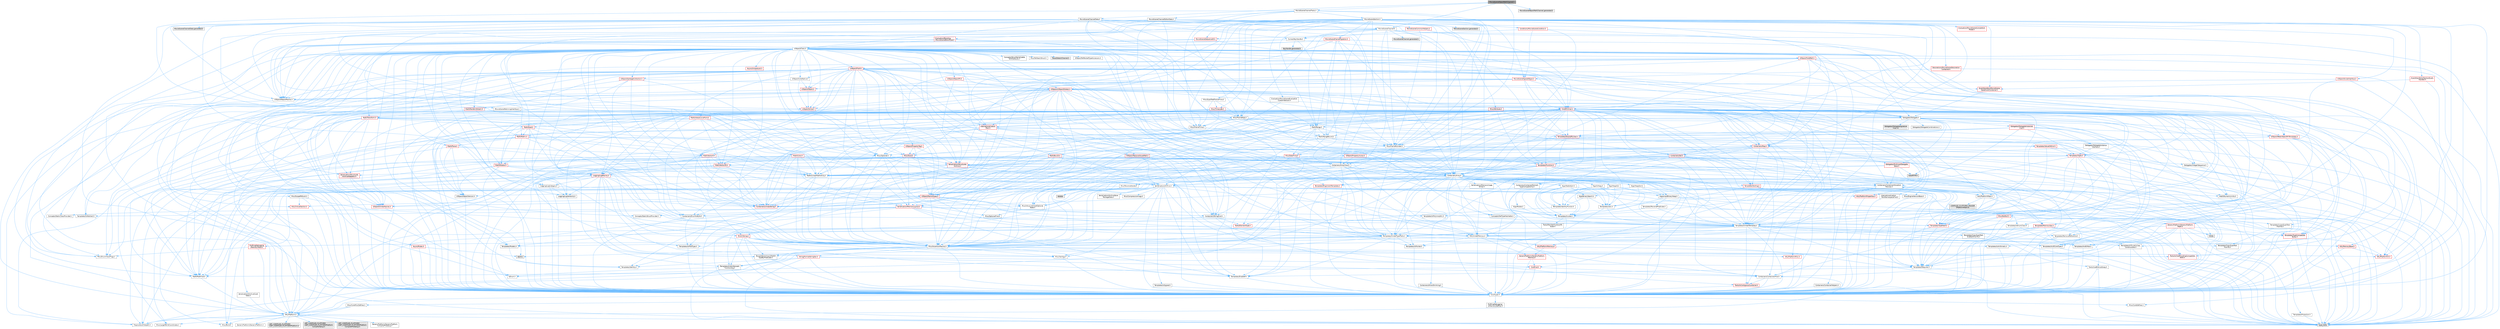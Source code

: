 digraph "MovieSceneObjectPathChannel.h"
{
 // INTERACTIVE_SVG=YES
 // LATEX_PDF_SIZE
  bgcolor="transparent";
  edge [fontname=Helvetica,fontsize=10,labelfontname=Helvetica,labelfontsize=10];
  node [fontname=Helvetica,fontsize=10,shape=box,height=0.2,width=0.4];
  Node1 [id="Node000001",label="MovieSceneObjectPathChannel.h",height=0.2,width=0.4,color="gray40", fillcolor="grey60", style="filled", fontcolor="black",tooltip=" "];
  Node1 -> Node2 [id="edge1_Node000001_Node000002",color="steelblue1",style="solid",tooltip=" "];
  Node2 [id="Node000002",label="Misc/FrameNumber.h",height=0.2,width=0.4,color="grey40", fillcolor="white", style="filled",URL="$dd/dbd/FrameNumber_8h.html",tooltip=" "];
  Node2 -> Node3 [id="edge2_Node000002_Node000003",color="steelblue1",style="solid",tooltip=" "];
  Node3 [id="Node000003",label="CoreTypes.h",height=0.2,width=0.4,color="grey40", fillcolor="white", style="filled",URL="$dc/dec/CoreTypes_8h.html",tooltip=" "];
  Node3 -> Node4 [id="edge3_Node000003_Node000004",color="steelblue1",style="solid",tooltip=" "];
  Node4 [id="Node000004",label="HAL/Platform.h",height=0.2,width=0.4,color="grey40", fillcolor="white", style="filled",URL="$d9/dd0/Platform_8h.html",tooltip=" "];
  Node4 -> Node5 [id="edge4_Node000004_Node000005",color="steelblue1",style="solid",tooltip=" "];
  Node5 [id="Node000005",label="Misc/Build.h",height=0.2,width=0.4,color="grey40", fillcolor="white", style="filled",URL="$d3/dbb/Build_8h.html",tooltip=" "];
  Node4 -> Node6 [id="edge5_Node000004_Node000006",color="steelblue1",style="solid",tooltip=" "];
  Node6 [id="Node000006",label="Misc/LargeWorldCoordinates.h",height=0.2,width=0.4,color="grey40", fillcolor="white", style="filled",URL="$d2/dcb/LargeWorldCoordinates_8h.html",tooltip=" "];
  Node4 -> Node7 [id="edge6_Node000004_Node000007",color="steelblue1",style="solid",tooltip=" "];
  Node7 [id="Node000007",label="type_traits",height=0.2,width=0.4,color="grey60", fillcolor="#E0E0E0", style="filled",tooltip=" "];
  Node4 -> Node8 [id="edge7_Node000004_Node000008",color="steelblue1",style="solid",tooltip=" "];
  Node8 [id="Node000008",label="PreprocessorHelpers.h",height=0.2,width=0.4,color="grey40", fillcolor="white", style="filled",URL="$db/ddb/PreprocessorHelpers_8h.html",tooltip=" "];
  Node4 -> Node9 [id="edge8_Node000004_Node000009",color="steelblue1",style="solid",tooltip=" "];
  Node9 [id="Node000009",label="UBT_COMPILED_PLATFORM\l/UBT_COMPILED_PLATFORMPlatform\lCompilerPreSetup.h",height=0.2,width=0.4,color="grey60", fillcolor="#E0E0E0", style="filled",tooltip=" "];
  Node4 -> Node10 [id="edge9_Node000004_Node000010",color="steelblue1",style="solid",tooltip=" "];
  Node10 [id="Node000010",label="GenericPlatform/GenericPlatform\lCompilerPreSetup.h",height=0.2,width=0.4,color="grey40", fillcolor="white", style="filled",URL="$d9/dc8/GenericPlatformCompilerPreSetup_8h.html",tooltip=" "];
  Node4 -> Node11 [id="edge10_Node000004_Node000011",color="steelblue1",style="solid",tooltip=" "];
  Node11 [id="Node000011",label="GenericPlatform/GenericPlatform.h",height=0.2,width=0.4,color="grey40", fillcolor="white", style="filled",URL="$d6/d84/GenericPlatform_8h.html",tooltip=" "];
  Node4 -> Node12 [id="edge11_Node000004_Node000012",color="steelblue1",style="solid",tooltip=" "];
  Node12 [id="Node000012",label="UBT_COMPILED_PLATFORM\l/UBT_COMPILED_PLATFORMPlatform.h",height=0.2,width=0.4,color="grey60", fillcolor="#E0E0E0", style="filled",tooltip=" "];
  Node4 -> Node13 [id="edge12_Node000004_Node000013",color="steelblue1",style="solid",tooltip=" "];
  Node13 [id="Node000013",label="UBT_COMPILED_PLATFORM\l/UBT_COMPILED_PLATFORMPlatform\lCompilerSetup.h",height=0.2,width=0.4,color="grey60", fillcolor="#E0E0E0", style="filled",tooltip=" "];
  Node3 -> Node14 [id="edge13_Node000003_Node000014",color="steelblue1",style="solid",tooltip=" "];
  Node14 [id="Node000014",label="ProfilingDebugging\l/UMemoryDefines.h",height=0.2,width=0.4,color="grey40", fillcolor="white", style="filled",URL="$d2/da2/UMemoryDefines_8h.html",tooltip=" "];
  Node3 -> Node15 [id="edge14_Node000003_Node000015",color="steelblue1",style="solid",tooltip=" "];
  Node15 [id="Node000015",label="Misc/CoreMiscDefines.h",height=0.2,width=0.4,color="grey40", fillcolor="white", style="filled",URL="$da/d38/CoreMiscDefines_8h.html",tooltip=" "];
  Node15 -> Node4 [id="edge15_Node000015_Node000004",color="steelblue1",style="solid",tooltip=" "];
  Node15 -> Node8 [id="edge16_Node000015_Node000008",color="steelblue1",style="solid",tooltip=" "];
  Node3 -> Node16 [id="edge17_Node000003_Node000016",color="steelblue1",style="solid",tooltip=" "];
  Node16 [id="Node000016",label="Misc/CoreDefines.h",height=0.2,width=0.4,color="grey40", fillcolor="white", style="filled",URL="$d3/dd2/CoreDefines_8h.html",tooltip=" "];
  Node2 -> Node17 [id="edge18_Node000002_Node000017",color="steelblue1",style="solid",tooltip=" "];
  Node17 [id="Node000017",label="Math/NumericLimits.h",height=0.2,width=0.4,color="grey40", fillcolor="white", style="filled",URL="$df/d1b/NumericLimits_8h.html",tooltip=" "];
  Node17 -> Node3 [id="edge19_Node000017_Node000003",color="steelblue1",style="solid",tooltip=" "];
  Node2 -> Node18 [id="edge20_Node000002_Node000018",color="steelblue1",style="solid",tooltip=" "];
  Node18 [id="Node000018",label="Math/UnrealMathUtility.h",height=0.2,width=0.4,color="grey40", fillcolor="white", style="filled",URL="$db/db8/UnrealMathUtility_8h.html",tooltip=" "];
  Node18 -> Node3 [id="edge21_Node000018_Node000003",color="steelblue1",style="solid",tooltip=" "];
  Node18 -> Node19 [id="edge22_Node000018_Node000019",color="steelblue1",style="solid",tooltip=" "];
  Node19 [id="Node000019",label="Misc/AssertionMacros.h",height=0.2,width=0.4,color="grey40", fillcolor="white", style="filled",URL="$d0/dfa/AssertionMacros_8h.html",tooltip=" "];
  Node19 -> Node3 [id="edge23_Node000019_Node000003",color="steelblue1",style="solid",tooltip=" "];
  Node19 -> Node4 [id="edge24_Node000019_Node000004",color="steelblue1",style="solid",tooltip=" "];
  Node19 -> Node20 [id="edge25_Node000019_Node000020",color="steelblue1",style="solid",tooltip=" "];
  Node20 [id="Node000020",label="HAL/PlatformMisc.h",height=0.2,width=0.4,color="red", fillcolor="#FFF0F0", style="filled",URL="$d0/df5/PlatformMisc_8h.html",tooltip=" "];
  Node20 -> Node3 [id="edge26_Node000020_Node000003",color="steelblue1",style="solid",tooltip=" "];
  Node19 -> Node8 [id="edge27_Node000019_Node000008",color="steelblue1",style="solid",tooltip=" "];
  Node19 -> Node55 [id="edge28_Node000019_Node000055",color="steelblue1",style="solid",tooltip=" "];
  Node55 [id="Node000055",label="Templates/EnableIf.h",height=0.2,width=0.4,color="grey40", fillcolor="white", style="filled",URL="$d7/d60/EnableIf_8h.html",tooltip=" "];
  Node55 -> Node3 [id="edge29_Node000055_Node000003",color="steelblue1",style="solid",tooltip=" "];
  Node19 -> Node56 [id="edge30_Node000019_Node000056",color="steelblue1",style="solid",tooltip=" "];
  Node56 [id="Node000056",label="Templates/IsArrayOrRefOf\lTypeByPredicate.h",height=0.2,width=0.4,color="grey40", fillcolor="white", style="filled",URL="$d6/da1/IsArrayOrRefOfTypeByPredicate_8h.html",tooltip=" "];
  Node56 -> Node3 [id="edge31_Node000056_Node000003",color="steelblue1",style="solid",tooltip=" "];
  Node19 -> Node57 [id="edge32_Node000019_Node000057",color="steelblue1",style="solid",tooltip=" "];
  Node57 [id="Node000057",label="Templates/IsValidVariadic\lFunctionArg.h",height=0.2,width=0.4,color="grey40", fillcolor="white", style="filled",URL="$d0/dc8/IsValidVariadicFunctionArg_8h.html",tooltip=" "];
  Node57 -> Node3 [id="edge33_Node000057_Node000003",color="steelblue1",style="solid",tooltip=" "];
  Node57 -> Node58 [id="edge34_Node000057_Node000058",color="steelblue1",style="solid",tooltip=" "];
  Node58 [id="Node000058",label="IsEnum.h",height=0.2,width=0.4,color="grey40", fillcolor="white", style="filled",URL="$d4/de5/IsEnum_8h.html",tooltip=" "];
  Node57 -> Node7 [id="edge35_Node000057_Node000007",color="steelblue1",style="solid",tooltip=" "];
  Node19 -> Node59 [id="edge36_Node000019_Node000059",color="steelblue1",style="solid",tooltip=" "];
  Node59 [id="Node000059",label="Traits/IsCharEncodingCompatible\lWith.h",height=0.2,width=0.4,color="red", fillcolor="#FFF0F0", style="filled",URL="$df/dd1/IsCharEncodingCompatibleWith_8h.html",tooltip=" "];
  Node59 -> Node7 [id="edge37_Node000059_Node000007",color="steelblue1",style="solid",tooltip=" "];
  Node19 -> Node61 [id="edge38_Node000019_Node000061",color="steelblue1",style="solid",tooltip=" "];
  Node61 [id="Node000061",label="Misc/VarArgs.h",height=0.2,width=0.4,color="grey40", fillcolor="white", style="filled",URL="$d5/d6f/VarArgs_8h.html",tooltip=" "];
  Node61 -> Node3 [id="edge39_Node000061_Node000003",color="steelblue1",style="solid",tooltip=" "];
  Node19 -> Node62 [id="edge40_Node000019_Node000062",color="steelblue1",style="solid",tooltip=" "];
  Node62 [id="Node000062",label="String/FormatStringSan.h",height=0.2,width=0.4,color="red", fillcolor="#FFF0F0", style="filled",URL="$d3/d8b/FormatStringSan_8h.html",tooltip=" "];
  Node62 -> Node7 [id="edge41_Node000062_Node000007",color="steelblue1",style="solid",tooltip=" "];
  Node62 -> Node3 [id="edge42_Node000062_Node000003",color="steelblue1",style="solid",tooltip=" "];
  Node62 -> Node63 [id="edge43_Node000062_Node000063",color="steelblue1",style="solid",tooltip=" "];
  Node63 [id="Node000063",label="Templates/Requires.h",height=0.2,width=0.4,color="grey40", fillcolor="white", style="filled",URL="$dc/d96/Requires_8h.html",tooltip=" "];
  Node63 -> Node55 [id="edge44_Node000063_Node000055",color="steelblue1",style="solid",tooltip=" "];
  Node63 -> Node7 [id="edge45_Node000063_Node000007",color="steelblue1",style="solid",tooltip=" "];
  Node62 -> Node64 [id="edge46_Node000062_Node000064",color="steelblue1",style="solid",tooltip=" "];
  Node64 [id="Node000064",label="Templates/Identity.h",height=0.2,width=0.4,color="grey40", fillcolor="white", style="filled",URL="$d0/dd5/Identity_8h.html",tooltip=" "];
  Node62 -> Node57 [id="edge47_Node000062_Node000057",color="steelblue1",style="solid",tooltip=" "];
  Node62 -> Node28 [id="edge48_Node000062_Node000028",color="steelblue1",style="solid",tooltip=" "];
  Node28 [id="Node000028",label="Containers/ContainersFwd.h",height=0.2,width=0.4,color="grey40", fillcolor="white", style="filled",URL="$d4/d0a/ContainersFwd_8h.html",tooltip=" "];
  Node28 -> Node4 [id="edge49_Node000028_Node000004",color="steelblue1",style="solid",tooltip=" "];
  Node28 -> Node3 [id="edge50_Node000028_Node000003",color="steelblue1",style="solid",tooltip=" "];
  Node28 -> Node25 [id="edge51_Node000028_Node000025",color="steelblue1",style="solid",tooltip=" "];
  Node25 [id="Node000025",label="Traits/IsContiguousContainer.h",height=0.2,width=0.4,color="red", fillcolor="#FFF0F0", style="filled",URL="$d5/d3c/IsContiguousContainer_8h.html",tooltip=" "];
  Node25 -> Node3 [id="edge52_Node000025_Node000003",color="steelblue1",style="solid",tooltip=" "];
  Node19 -> Node68 [id="edge53_Node000019_Node000068",color="steelblue1",style="solid",tooltip=" "];
  Node68 [id="Node000068",label="atomic",height=0.2,width=0.4,color="grey60", fillcolor="#E0E0E0", style="filled",tooltip=" "];
  Node18 -> Node69 [id="edge54_Node000018_Node000069",color="steelblue1",style="solid",tooltip=" "];
  Node69 [id="Node000069",label="HAL/PlatformMath.h",height=0.2,width=0.4,color="grey40", fillcolor="white", style="filled",URL="$dc/d53/PlatformMath_8h.html",tooltip=" "];
  Node69 -> Node3 [id="edge55_Node000069_Node000003",color="steelblue1",style="solid",tooltip=" "];
  Node69 -> Node70 [id="edge56_Node000069_Node000070",color="steelblue1",style="solid",tooltip=" "];
  Node70 [id="Node000070",label="GenericPlatform/GenericPlatform\lMath.h",height=0.2,width=0.4,color="red", fillcolor="#FFF0F0", style="filled",URL="$d5/d79/GenericPlatformMath_8h.html",tooltip=" "];
  Node70 -> Node3 [id="edge57_Node000070_Node000003",color="steelblue1",style="solid",tooltip=" "];
  Node70 -> Node28 [id="edge58_Node000070_Node000028",color="steelblue1",style="solid",tooltip=" "];
  Node70 -> Node32 [id="edge59_Node000070_Node000032",color="steelblue1",style="solid",tooltip=" "];
  Node32 [id="Node000032",label="HAL/PlatformCrt.h",height=0.2,width=0.4,color="red", fillcolor="#FFF0F0", style="filled",URL="$d8/d75/PlatformCrt_8h.html",tooltip=" "];
  Node70 -> Node71 [id="edge60_Node000070_Node000071",color="steelblue1",style="solid",tooltip=" "];
  Node71 [id="Node000071",label="Templates/AndOrNot.h",height=0.2,width=0.4,color="grey40", fillcolor="white", style="filled",URL="$db/d0a/AndOrNot_8h.html",tooltip=" "];
  Node71 -> Node3 [id="edge61_Node000071_Node000003",color="steelblue1",style="solid",tooltip=" "];
  Node70 -> Node75 [id="edge62_Node000070_Node000075",color="steelblue1",style="solid",tooltip=" "];
  Node75 [id="Node000075",label="Templates/UnrealTypeTraits.h",height=0.2,width=0.4,color="grey40", fillcolor="white", style="filled",URL="$d2/d2d/UnrealTypeTraits_8h.html",tooltip=" "];
  Node75 -> Node3 [id="edge63_Node000075_Node000003",color="steelblue1",style="solid",tooltip=" "];
  Node75 -> Node76 [id="edge64_Node000075_Node000076",color="steelblue1",style="solid",tooltip=" "];
  Node76 [id="Node000076",label="Templates/IsPointer.h",height=0.2,width=0.4,color="grey40", fillcolor="white", style="filled",URL="$d7/d05/IsPointer_8h.html",tooltip=" "];
  Node76 -> Node3 [id="edge65_Node000076_Node000003",color="steelblue1",style="solid",tooltip=" "];
  Node75 -> Node19 [id="edge66_Node000075_Node000019",color="steelblue1",style="solid",tooltip=" "];
  Node75 -> Node71 [id="edge67_Node000075_Node000071",color="steelblue1",style="solid",tooltip=" "];
  Node75 -> Node55 [id="edge68_Node000075_Node000055",color="steelblue1",style="solid",tooltip=" "];
  Node75 -> Node77 [id="edge69_Node000075_Node000077",color="steelblue1",style="solid",tooltip=" "];
  Node77 [id="Node000077",label="Templates/IsArithmetic.h",height=0.2,width=0.4,color="grey40", fillcolor="white", style="filled",URL="$d2/d5d/IsArithmetic_8h.html",tooltip=" "];
  Node77 -> Node3 [id="edge70_Node000077_Node000003",color="steelblue1",style="solid",tooltip=" "];
  Node75 -> Node58 [id="edge71_Node000075_Node000058",color="steelblue1",style="solid",tooltip=" "];
  Node75 -> Node78 [id="edge72_Node000075_Node000078",color="steelblue1",style="solid",tooltip=" "];
  Node78 [id="Node000078",label="Templates/Models.h",height=0.2,width=0.4,color="grey40", fillcolor="white", style="filled",URL="$d3/d0c/Models_8h.html",tooltip=" "];
  Node78 -> Node64 [id="edge73_Node000078_Node000064",color="steelblue1",style="solid",tooltip=" "];
  Node75 -> Node79 [id="edge74_Node000075_Node000079",color="steelblue1",style="solid",tooltip=" "];
  Node79 [id="Node000079",label="Templates/IsPODType.h",height=0.2,width=0.4,color="grey40", fillcolor="white", style="filled",URL="$d7/db1/IsPODType_8h.html",tooltip=" "];
  Node79 -> Node3 [id="edge75_Node000079_Node000003",color="steelblue1",style="solid",tooltip=" "];
  Node75 -> Node80 [id="edge76_Node000075_Node000080",color="steelblue1",style="solid",tooltip=" "];
  Node80 [id="Node000080",label="Templates/IsUECoreType.h",height=0.2,width=0.4,color="grey40", fillcolor="white", style="filled",URL="$d1/db8/IsUECoreType_8h.html",tooltip=" "];
  Node80 -> Node3 [id="edge77_Node000080_Node000003",color="steelblue1",style="solid",tooltip=" "];
  Node80 -> Node7 [id="edge78_Node000080_Node000007",color="steelblue1",style="solid",tooltip=" "];
  Node75 -> Node81 [id="edge79_Node000075_Node000081",color="steelblue1",style="solid",tooltip=" "];
  Node81 [id="Node000081",label="Templates/IsTriviallyCopy\lConstructible.h",height=0.2,width=0.4,color="grey40", fillcolor="white", style="filled",URL="$d3/d78/IsTriviallyCopyConstructible_8h.html",tooltip=" "];
  Node81 -> Node3 [id="edge80_Node000081_Node000003",color="steelblue1",style="solid",tooltip=" "];
  Node81 -> Node7 [id="edge81_Node000081_Node000007",color="steelblue1",style="solid",tooltip=" "];
  Node70 -> Node63 [id="edge82_Node000070_Node000063",color="steelblue1",style="solid",tooltip=" "];
  Node70 -> Node85 [id="edge83_Node000070_Node000085",color="steelblue1",style="solid",tooltip=" "];
  Node85 [id="Node000085",label="Templates/TypeCompatible\lBytes.h",height=0.2,width=0.4,color="red", fillcolor="#FFF0F0", style="filled",URL="$df/d0a/TypeCompatibleBytes_8h.html",tooltip=" "];
  Node85 -> Node3 [id="edge84_Node000085_Node000003",color="steelblue1",style="solid",tooltip=" "];
  Node85 -> Node7 [id="edge85_Node000085_Node000007",color="steelblue1",style="solid",tooltip=" "];
  Node70 -> Node86 [id="edge86_Node000070_Node000086",color="steelblue1",style="solid",tooltip=" "];
  Node86 [id="Node000086",label="limits",height=0.2,width=0.4,color="grey60", fillcolor="#E0E0E0", style="filled",tooltip=" "];
  Node70 -> Node7 [id="edge87_Node000070_Node000007",color="steelblue1",style="solid",tooltip=" "];
  Node69 -> Node87 [id="edge88_Node000069_Node000087",color="steelblue1",style="solid",tooltip=" "];
  Node87 [id="Node000087",label="COMPILED_PLATFORM_HEADER\l(PlatformMath.h)",height=0.2,width=0.4,color="grey60", fillcolor="#E0E0E0", style="filled",tooltip=" "];
  Node18 -> Node29 [id="edge89_Node000018_Node000029",color="steelblue1",style="solid",tooltip=" "];
  Node29 [id="Node000029",label="Math/MathFwd.h",height=0.2,width=0.4,color="grey40", fillcolor="white", style="filled",URL="$d2/d10/MathFwd_8h.html",tooltip=" "];
  Node29 -> Node4 [id="edge90_Node000029_Node000004",color="steelblue1",style="solid",tooltip=" "];
  Node18 -> Node64 [id="edge91_Node000018_Node000064",color="steelblue1",style="solid",tooltip=" "];
  Node18 -> Node63 [id="edge92_Node000018_Node000063",color="steelblue1",style="solid",tooltip=" "];
  Node2 -> Node55 [id="edge93_Node000002_Node000055",color="steelblue1",style="solid",tooltip=" "];
  Node2 -> Node75 [id="edge94_Node000002_Node000075",color="steelblue1",style="solid",tooltip=" "];
  Node1 -> Node88 [id="edge95_Node000001_Node000088",color="steelblue1",style="solid",tooltip=" "];
  Node88 [id="Node000088",label="MovieSceneChannel.h",height=0.2,width=0.4,color="grey40", fillcolor="white", style="filled",URL="$d4/d41/MovieSceneChannel_8h.html",tooltip=" "];
  Node88 -> Node89 [id="edge96_Node000088_Node000089",color="steelblue1",style="solid",tooltip=" "];
  Node89 [id="Node000089",label="Containers/Array.h",height=0.2,width=0.4,color="grey40", fillcolor="white", style="filled",URL="$df/dd0/Array_8h.html",tooltip=" "];
  Node89 -> Node3 [id="edge97_Node000089_Node000003",color="steelblue1",style="solid",tooltip=" "];
  Node89 -> Node19 [id="edge98_Node000089_Node000019",color="steelblue1",style="solid",tooltip=" "];
  Node89 -> Node90 [id="edge99_Node000089_Node000090",color="steelblue1",style="solid",tooltip=" "];
  Node90 [id="Node000090",label="Misc/IntrusiveUnsetOptional\lState.h",height=0.2,width=0.4,color="grey40", fillcolor="white", style="filled",URL="$d2/d0a/IntrusiveUnsetOptionalState_8h.html",tooltip=" "];
  Node90 -> Node91 [id="edge100_Node000090_Node000091",color="steelblue1",style="solid",tooltip=" "];
  Node91 [id="Node000091",label="Misc/OptionalFwd.h",height=0.2,width=0.4,color="grey40", fillcolor="white", style="filled",URL="$dc/d50/OptionalFwd_8h.html",tooltip=" "];
  Node89 -> Node92 [id="edge101_Node000089_Node000092",color="steelblue1",style="solid",tooltip=" "];
  Node92 [id="Node000092",label="Misc/ReverseIterate.h",height=0.2,width=0.4,color="grey40", fillcolor="white", style="filled",URL="$db/de3/ReverseIterate_8h.html",tooltip=" "];
  Node92 -> Node4 [id="edge102_Node000092_Node000004",color="steelblue1",style="solid",tooltip=" "];
  Node92 -> Node93 [id="edge103_Node000092_Node000093",color="steelblue1",style="solid",tooltip=" "];
  Node93 [id="Node000093",label="iterator",height=0.2,width=0.4,color="grey60", fillcolor="#E0E0E0", style="filled",tooltip=" "];
  Node89 -> Node94 [id="edge104_Node000089_Node000094",color="steelblue1",style="solid",tooltip=" "];
  Node94 [id="Node000094",label="HAL/UnrealMemory.h",height=0.2,width=0.4,color="grey40", fillcolor="white", style="filled",URL="$d9/d96/UnrealMemory_8h.html",tooltip=" "];
  Node94 -> Node3 [id="edge105_Node000094_Node000003",color="steelblue1",style="solid",tooltip=" "];
  Node94 -> Node95 [id="edge106_Node000094_Node000095",color="steelblue1",style="solid",tooltip=" "];
  Node95 [id="Node000095",label="GenericPlatform/GenericPlatform\lMemory.h",height=0.2,width=0.4,color="red", fillcolor="#FFF0F0", style="filled",URL="$dd/d22/GenericPlatformMemory_8h.html",tooltip=" "];
  Node95 -> Node27 [id="edge107_Node000095_Node000027",color="steelblue1",style="solid",tooltip=" "];
  Node27 [id="Node000027",label="CoreFwd.h",height=0.2,width=0.4,color="red", fillcolor="#FFF0F0", style="filled",URL="$d1/d1e/CoreFwd_8h.html",tooltip=" "];
  Node27 -> Node3 [id="edge108_Node000027_Node000003",color="steelblue1",style="solid",tooltip=" "];
  Node27 -> Node28 [id="edge109_Node000027_Node000028",color="steelblue1",style="solid",tooltip=" "];
  Node27 -> Node29 [id="edge110_Node000027_Node000029",color="steelblue1",style="solid",tooltip=" "];
  Node95 -> Node3 [id="edge111_Node000095_Node000003",color="steelblue1",style="solid",tooltip=" "];
  Node94 -> Node98 [id="edge112_Node000094_Node000098",color="steelblue1",style="solid",tooltip=" "];
  Node98 [id="Node000098",label="HAL/MemoryBase.h",height=0.2,width=0.4,color="red", fillcolor="#FFF0F0", style="filled",URL="$d6/d9f/MemoryBase_8h.html",tooltip=" "];
  Node98 -> Node3 [id="edge113_Node000098_Node000003",color="steelblue1",style="solid",tooltip=" "];
  Node98 -> Node32 [id="edge114_Node000098_Node000032",color="steelblue1",style="solid",tooltip=" "];
  Node94 -> Node108 [id="edge115_Node000094_Node000108",color="steelblue1",style="solid",tooltip=" "];
  Node108 [id="Node000108",label="HAL/PlatformMemory.h",height=0.2,width=0.4,color="red", fillcolor="#FFF0F0", style="filled",URL="$de/d68/PlatformMemory_8h.html",tooltip=" "];
  Node108 -> Node3 [id="edge116_Node000108_Node000003",color="steelblue1",style="solid",tooltip=" "];
  Node108 -> Node95 [id="edge117_Node000108_Node000095",color="steelblue1",style="solid",tooltip=" "];
  Node94 -> Node110 [id="edge118_Node000094_Node000110",color="steelblue1",style="solid",tooltip=" "];
  Node110 [id="Node000110",label="ProfilingDebugging\l/MemoryTrace.h",height=0.2,width=0.4,color="red", fillcolor="#FFF0F0", style="filled",URL="$da/dd7/MemoryTrace_8h.html",tooltip=" "];
  Node110 -> Node4 [id="edge119_Node000110_Node000004",color="steelblue1",style="solid",tooltip=" "];
  Node110 -> Node43 [id="edge120_Node000110_Node000043",color="steelblue1",style="solid",tooltip=" "];
  Node43 [id="Node000043",label="Misc/EnumClassFlags.h",height=0.2,width=0.4,color="grey40", fillcolor="white", style="filled",URL="$d8/de7/EnumClassFlags_8h.html",tooltip=" "];
  Node94 -> Node76 [id="edge121_Node000094_Node000076",color="steelblue1",style="solid",tooltip=" "];
  Node89 -> Node75 [id="edge122_Node000089_Node000075",color="steelblue1",style="solid",tooltip=" "];
  Node89 -> Node111 [id="edge123_Node000089_Node000111",color="steelblue1",style="solid",tooltip=" "];
  Node111 [id="Node000111",label="Templates/UnrealTemplate.h",height=0.2,width=0.4,color="grey40", fillcolor="white", style="filled",URL="$d4/d24/UnrealTemplate_8h.html",tooltip=" "];
  Node111 -> Node3 [id="edge124_Node000111_Node000003",color="steelblue1",style="solid",tooltip=" "];
  Node111 -> Node76 [id="edge125_Node000111_Node000076",color="steelblue1",style="solid",tooltip=" "];
  Node111 -> Node94 [id="edge126_Node000111_Node000094",color="steelblue1",style="solid",tooltip=" "];
  Node111 -> Node112 [id="edge127_Node000111_Node000112",color="steelblue1",style="solid",tooltip=" "];
  Node112 [id="Node000112",label="Templates/CopyQualifiers\lAndRefsFromTo.h",height=0.2,width=0.4,color="grey40", fillcolor="white", style="filled",URL="$d3/db3/CopyQualifiersAndRefsFromTo_8h.html",tooltip=" "];
  Node112 -> Node113 [id="edge128_Node000112_Node000113",color="steelblue1",style="solid",tooltip=" "];
  Node113 [id="Node000113",label="Templates/CopyQualifiers\lFromTo.h",height=0.2,width=0.4,color="grey40", fillcolor="white", style="filled",URL="$d5/db4/CopyQualifiersFromTo_8h.html",tooltip=" "];
  Node111 -> Node75 [id="edge129_Node000111_Node000075",color="steelblue1",style="solid",tooltip=" "];
  Node111 -> Node73 [id="edge130_Node000111_Node000073",color="steelblue1",style="solid",tooltip=" "];
  Node73 [id="Node000073",label="Templates/RemoveReference.h",height=0.2,width=0.4,color="grey40", fillcolor="white", style="filled",URL="$da/dbe/RemoveReference_8h.html",tooltip=" "];
  Node73 -> Node3 [id="edge131_Node000073_Node000003",color="steelblue1",style="solid",tooltip=" "];
  Node111 -> Node63 [id="edge132_Node000111_Node000063",color="steelblue1",style="solid",tooltip=" "];
  Node111 -> Node85 [id="edge133_Node000111_Node000085",color="steelblue1",style="solid",tooltip=" "];
  Node111 -> Node64 [id="edge134_Node000111_Node000064",color="steelblue1",style="solid",tooltip=" "];
  Node111 -> Node25 [id="edge135_Node000111_Node000025",color="steelblue1",style="solid",tooltip=" "];
  Node111 -> Node114 [id="edge136_Node000111_Node000114",color="steelblue1",style="solid",tooltip=" "];
  Node114 [id="Node000114",label="Traits/UseBitwiseSwap.h",height=0.2,width=0.4,color="grey40", fillcolor="white", style="filled",URL="$db/df3/UseBitwiseSwap_8h.html",tooltip=" "];
  Node114 -> Node3 [id="edge137_Node000114_Node000003",color="steelblue1",style="solid",tooltip=" "];
  Node114 -> Node7 [id="edge138_Node000114_Node000007",color="steelblue1",style="solid",tooltip=" "];
  Node111 -> Node7 [id="edge139_Node000111_Node000007",color="steelblue1",style="solid",tooltip=" "];
  Node89 -> Node115 [id="edge140_Node000089_Node000115",color="steelblue1",style="solid",tooltip=" "];
  Node115 [id="Node000115",label="Containers/AllowShrinking.h",height=0.2,width=0.4,color="grey40", fillcolor="white", style="filled",URL="$d7/d1a/AllowShrinking_8h.html",tooltip=" "];
  Node115 -> Node3 [id="edge141_Node000115_Node000003",color="steelblue1",style="solid",tooltip=" "];
  Node89 -> Node116 [id="edge142_Node000089_Node000116",color="steelblue1",style="solid",tooltip=" "];
  Node116 [id="Node000116",label="Containers/ContainerAllocation\lPolicies.h",height=0.2,width=0.4,color="grey40", fillcolor="white", style="filled",URL="$d7/dff/ContainerAllocationPolicies_8h.html",tooltip=" "];
  Node116 -> Node3 [id="edge143_Node000116_Node000003",color="steelblue1",style="solid",tooltip=" "];
  Node116 -> Node117 [id="edge144_Node000116_Node000117",color="steelblue1",style="solid",tooltip=" "];
  Node117 [id="Node000117",label="Containers/ContainerHelpers.h",height=0.2,width=0.4,color="grey40", fillcolor="white", style="filled",URL="$d7/d33/ContainerHelpers_8h.html",tooltip=" "];
  Node117 -> Node3 [id="edge145_Node000117_Node000003",color="steelblue1",style="solid",tooltip=" "];
  Node116 -> Node116 [id="edge146_Node000116_Node000116",color="steelblue1",style="solid",tooltip=" "];
  Node116 -> Node69 [id="edge147_Node000116_Node000069",color="steelblue1",style="solid",tooltip=" "];
  Node116 -> Node94 [id="edge148_Node000116_Node000094",color="steelblue1",style="solid",tooltip=" "];
  Node116 -> Node17 [id="edge149_Node000116_Node000017",color="steelblue1",style="solid",tooltip=" "];
  Node116 -> Node19 [id="edge150_Node000116_Node000019",color="steelblue1",style="solid",tooltip=" "];
  Node116 -> Node118 [id="edge151_Node000116_Node000118",color="steelblue1",style="solid",tooltip=" "];
  Node118 [id="Node000118",label="Templates/IsPolymorphic.h",height=0.2,width=0.4,color="grey40", fillcolor="white", style="filled",URL="$dc/d20/IsPolymorphic_8h.html",tooltip=" "];
  Node116 -> Node119 [id="edge152_Node000116_Node000119",color="steelblue1",style="solid",tooltip=" "];
  Node119 [id="Node000119",label="Templates/MemoryOps.h",height=0.2,width=0.4,color="red", fillcolor="#FFF0F0", style="filled",URL="$db/dea/MemoryOps_8h.html",tooltip=" "];
  Node119 -> Node3 [id="edge153_Node000119_Node000003",color="steelblue1",style="solid",tooltip=" "];
  Node119 -> Node94 [id="edge154_Node000119_Node000094",color="steelblue1",style="solid",tooltip=" "];
  Node119 -> Node81 [id="edge155_Node000119_Node000081",color="steelblue1",style="solid",tooltip=" "];
  Node119 -> Node63 [id="edge156_Node000119_Node000063",color="steelblue1",style="solid",tooltip=" "];
  Node119 -> Node75 [id="edge157_Node000119_Node000075",color="steelblue1",style="solid",tooltip=" "];
  Node119 -> Node114 [id="edge158_Node000119_Node000114",color="steelblue1",style="solid",tooltip=" "];
  Node119 -> Node7 [id="edge159_Node000119_Node000007",color="steelblue1",style="solid",tooltip=" "];
  Node116 -> Node85 [id="edge160_Node000116_Node000085",color="steelblue1",style="solid",tooltip=" "];
  Node116 -> Node7 [id="edge161_Node000116_Node000007",color="steelblue1",style="solid",tooltip=" "];
  Node89 -> Node120 [id="edge162_Node000089_Node000120",color="steelblue1",style="solid",tooltip=" "];
  Node120 [id="Node000120",label="Containers/ContainerElement\lTypeCompatibility.h",height=0.2,width=0.4,color="grey40", fillcolor="white", style="filled",URL="$df/ddf/ContainerElementTypeCompatibility_8h.html",tooltip=" "];
  Node120 -> Node3 [id="edge163_Node000120_Node000003",color="steelblue1",style="solid",tooltip=" "];
  Node120 -> Node75 [id="edge164_Node000120_Node000075",color="steelblue1",style="solid",tooltip=" "];
  Node89 -> Node121 [id="edge165_Node000089_Node000121",color="steelblue1",style="solid",tooltip=" "];
  Node121 [id="Node000121",label="Serialization/Archive.h",height=0.2,width=0.4,color="grey40", fillcolor="white", style="filled",URL="$d7/d3b/Archive_8h.html",tooltip=" "];
  Node121 -> Node27 [id="edge166_Node000121_Node000027",color="steelblue1",style="solid",tooltip=" "];
  Node121 -> Node3 [id="edge167_Node000121_Node000003",color="steelblue1",style="solid",tooltip=" "];
  Node121 -> Node122 [id="edge168_Node000121_Node000122",color="steelblue1",style="solid",tooltip=" "];
  Node122 [id="Node000122",label="HAL/PlatformProperties.h",height=0.2,width=0.4,color="red", fillcolor="#FFF0F0", style="filled",URL="$d9/db0/PlatformProperties_8h.html",tooltip=" "];
  Node122 -> Node3 [id="edge169_Node000122_Node000003",color="steelblue1",style="solid",tooltip=" "];
  Node121 -> Node125 [id="edge170_Node000121_Node000125",color="steelblue1",style="solid",tooltip=" "];
  Node125 [id="Node000125",label="Internationalization\l/TextNamespaceFwd.h",height=0.2,width=0.4,color="grey40", fillcolor="white", style="filled",URL="$d8/d97/TextNamespaceFwd_8h.html",tooltip=" "];
  Node125 -> Node3 [id="edge171_Node000125_Node000003",color="steelblue1",style="solid",tooltip=" "];
  Node121 -> Node29 [id="edge172_Node000121_Node000029",color="steelblue1",style="solid",tooltip=" "];
  Node121 -> Node19 [id="edge173_Node000121_Node000019",color="steelblue1",style="solid",tooltip=" "];
  Node121 -> Node5 [id="edge174_Node000121_Node000005",color="steelblue1",style="solid",tooltip=" "];
  Node121 -> Node42 [id="edge175_Node000121_Node000042",color="steelblue1",style="solid",tooltip=" "];
  Node42 [id="Node000042",label="Misc/CompressionFlags.h",height=0.2,width=0.4,color="grey40", fillcolor="white", style="filled",URL="$d9/d76/CompressionFlags_8h.html",tooltip=" "];
  Node121 -> Node126 [id="edge176_Node000121_Node000126",color="steelblue1",style="solid",tooltip=" "];
  Node126 [id="Node000126",label="Misc/EngineVersionBase.h",height=0.2,width=0.4,color="grey40", fillcolor="white", style="filled",URL="$d5/d2b/EngineVersionBase_8h.html",tooltip=" "];
  Node126 -> Node3 [id="edge177_Node000126_Node000003",color="steelblue1",style="solid",tooltip=" "];
  Node121 -> Node61 [id="edge178_Node000121_Node000061",color="steelblue1",style="solid",tooltip=" "];
  Node121 -> Node127 [id="edge179_Node000121_Node000127",color="steelblue1",style="solid",tooltip=" "];
  Node127 [id="Node000127",label="Serialization/ArchiveCook\lData.h",height=0.2,width=0.4,color="grey40", fillcolor="white", style="filled",URL="$dc/db6/ArchiveCookData_8h.html",tooltip=" "];
  Node127 -> Node4 [id="edge180_Node000127_Node000004",color="steelblue1",style="solid",tooltip=" "];
  Node121 -> Node128 [id="edge181_Node000121_Node000128",color="steelblue1",style="solid",tooltip=" "];
  Node128 [id="Node000128",label="Serialization/ArchiveSave\lPackageData.h",height=0.2,width=0.4,color="grey40", fillcolor="white", style="filled",URL="$d1/d37/ArchiveSavePackageData_8h.html",tooltip=" "];
  Node121 -> Node55 [id="edge182_Node000121_Node000055",color="steelblue1",style="solid",tooltip=" "];
  Node121 -> Node56 [id="edge183_Node000121_Node000056",color="steelblue1",style="solid",tooltip=" "];
  Node121 -> Node129 [id="edge184_Node000121_Node000129",color="steelblue1",style="solid",tooltip=" "];
  Node129 [id="Node000129",label="Templates/IsEnumClass.h",height=0.2,width=0.4,color="grey40", fillcolor="white", style="filled",URL="$d7/d15/IsEnumClass_8h.html",tooltip=" "];
  Node129 -> Node3 [id="edge185_Node000129_Node000003",color="steelblue1",style="solid",tooltip=" "];
  Node129 -> Node71 [id="edge186_Node000129_Node000071",color="steelblue1",style="solid",tooltip=" "];
  Node121 -> Node83 [id="edge187_Node000121_Node000083",color="steelblue1",style="solid",tooltip=" "];
  Node83 [id="Node000083",label="Templates/IsSigned.h",height=0.2,width=0.4,color="grey40", fillcolor="white", style="filled",URL="$d8/dd8/IsSigned_8h.html",tooltip=" "];
  Node83 -> Node3 [id="edge188_Node000083_Node000003",color="steelblue1",style="solid",tooltip=" "];
  Node121 -> Node57 [id="edge189_Node000121_Node000057",color="steelblue1",style="solid",tooltip=" "];
  Node121 -> Node111 [id="edge190_Node000121_Node000111",color="steelblue1",style="solid",tooltip=" "];
  Node121 -> Node59 [id="edge191_Node000121_Node000059",color="steelblue1",style="solid",tooltip=" "];
  Node121 -> Node130 [id="edge192_Node000121_Node000130",color="steelblue1",style="solid",tooltip=" "];
  Node130 [id="Node000130",label="UObject/ObjectVersion.h",height=0.2,width=0.4,color="grey40", fillcolor="white", style="filled",URL="$da/d63/ObjectVersion_8h.html",tooltip=" "];
  Node130 -> Node3 [id="edge193_Node000130_Node000003",color="steelblue1",style="solid",tooltip=" "];
  Node89 -> Node131 [id="edge194_Node000089_Node000131",color="steelblue1",style="solid",tooltip=" "];
  Node131 [id="Node000131",label="Serialization/MemoryImage\lWriter.h",height=0.2,width=0.4,color="grey40", fillcolor="white", style="filled",URL="$d0/d08/MemoryImageWriter_8h.html",tooltip=" "];
  Node131 -> Node3 [id="edge195_Node000131_Node000003",color="steelblue1",style="solid",tooltip=" "];
  Node131 -> Node132 [id="edge196_Node000131_Node000132",color="steelblue1",style="solid",tooltip=" "];
  Node132 [id="Node000132",label="Serialization/MemoryLayout.h",height=0.2,width=0.4,color="red", fillcolor="#FFF0F0", style="filled",URL="$d7/d66/MemoryLayout_8h.html",tooltip=" "];
  Node132 -> Node133 [id="edge197_Node000132_Node000133",color="steelblue1",style="solid",tooltip=" "];
  Node133 [id="Node000133",label="Concepts/StaticClassProvider.h",height=0.2,width=0.4,color="grey40", fillcolor="white", style="filled",URL="$dd/d83/StaticClassProvider_8h.html",tooltip=" "];
  Node132 -> Node134 [id="edge198_Node000132_Node000134",color="steelblue1",style="solid",tooltip=" "];
  Node134 [id="Node000134",label="Concepts/StaticStructProvider.h",height=0.2,width=0.4,color="grey40", fillcolor="white", style="filled",URL="$d5/d77/StaticStructProvider_8h.html",tooltip=" "];
  Node132 -> Node135 [id="edge199_Node000132_Node000135",color="steelblue1",style="solid",tooltip=" "];
  Node135 [id="Node000135",label="Containers/EnumAsByte.h",height=0.2,width=0.4,color="grey40", fillcolor="white", style="filled",URL="$d6/d9a/EnumAsByte_8h.html",tooltip=" "];
  Node135 -> Node3 [id="edge200_Node000135_Node000003",color="steelblue1",style="solid",tooltip=" "];
  Node135 -> Node79 [id="edge201_Node000135_Node000079",color="steelblue1",style="solid",tooltip=" "];
  Node135 -> Node136 [id="edge202_Node000135_Node000136",color="steelblue1",style="solid",tooltip=" "];
  Node136 [id="Node000136",label="Templates/TypeHash.h",height=0.2,width=0.4,color="red", fillcolor="#FFF0F0", style="filled",URL="$d1/d62/TypeHash_8h.html",tooltip=" "];
  Node136 -> Node3 [id="edge203_Node000136_Node000003",color="steelblue1",style="solid",tooltip=" "];
  Node136 -> Node63 [id="edge204_Node000136_Node000063",color="steelblue1",style="solid",tooltip=" "];
  Node136 -> Node7 [id="edge205_Node000136_Node000007",color="steelblue1",style="solid",tooltip=" "];
  Node132 -> Node22 [id="edge206_Node000132_Node000022",color="steelblue1",style="solid",tooltip=" "];
  Node22 [id="Node000022",label="Containers/StringFwd.h",height=0.2,width=0.4,color="grey40", fillcolor="white", style="filled",URL="$df/d37/StringFwd_8h.html",tooltip=" "];
  Node22 -> Node3 [id="edge207_Node000022_Node000003",color="steelblue1",style="solid",tooltip=" "];
  Node22 -> Node23 [id="edge208_Node000022_Node000023",color="steelblue1",style="solid",tooltip=" "];
  Node23 [id="Node000023",label="Traits/ElementType.h",height=0.2,width=0.4,color="red", fillcolor="#FFF0F0", style="filled",URL="$d5/d4f/ElementType_8h.html",tooltip=" "];
  Node23 -> Node4 [id="edge209_Node000023_Node000004",color="steelblue1",style="solid",tooltip=" "];
  Node23 -> Node7 [id="edge210_Node000023_Node000007",color="steelblue1",style="solid",tooltip=" "];
  Node22 -> Node25 [id="edge211_Node000022_Node000025",color="steelblue1",style="solid",tooltip=" "];
  Node132 -> Node94 [id="edge212_Node000132_Node000094",color="steelblue1",style="solid",tooltip=" "];
  Node132 -> Node55 [id="edge213_Node000132_Node000055",color="steelblue1",style="solid",tooltip=" "];
  Node132 -> Node144 [id="edge214_Node000132_Node000144",color="steelblue1",style="solid",tooltip=" "];
  Node144 [id="Node000144",label="Templates/IsAbstract.h",height=0.2,width=0.4,color="grey40", fillcolor="white", style="filled",URL="$d8/db7/IsAbstract_8h.html",tooltip=" "];
  Node132 -> Node118 [id="edge215_Node000132_Node000118",color="steelblue1",style="solid",tooltip=" "];
  Node132 -> Node78 [id="edge216_Node000132_Node000078",color="steelblue1",style="solid",tooltip=" "];
  Node132 -> Node111 [id="edge217_Node000132_Node000111",color="steelblue1",style="solid",tooltip=" "];
  Node89 -> Node145 [id="edge218_Node000089_Node000145",color="steelblue1",style="solid",tooltip=" "];
  Node145 [id="Node000145",label="Algo/Heapify.h",height=0.2,width=0.4,color="grey40", fillcolor="white", style="filled",URL="$d0/d2a/Heapify_8h.html",tooltip=" "];
  Node145 -> Node146 [id="edge219_Node000145_Node000146",color="steelblue1",style="solid",tooltip=" "];
  Node146 [id="Node000146",label="Algo/Impl/BinaryHeap.h",height=0.2,width=0.4,color="grey40", fillcolor="white", style="filled",URL="$d7/da3/Algo_2Impl_2BinaryHeap_8h.html",tooltip=" "];
  Node146 -> Node147 [id="edge220_Node000146_Node000147",color="steelblue1",style="solid",tooltip=" "];
  Node147 [id="Node000147",label="Templates/Invoke.h",height=0.2,width=0.4,color="grey40", fillcolor="white", style="filled",URL="$d7/deb/Invoke_8h.html",tooltip=" "];
  Node147 -> Node3 [id="edge221_Node000147_Node000003",color="steelblue1",style="solid",tooltip=" "];
  Node147 -> Node148 [id="edge222_Node000147_Node000148",color="steelblue1",style="solid",tooltip=" "];
  Node148 [id="Node000148",label="Traits/MemberFunctionPtr\lOuter.h",height=0.2,width=0.4,color="grey40", fillcolor="white", style="filled",URL="$db/da7/MemberFunctionPtrOuter_8h.html",tooltip=" "];
  Node147 -> Node111 [id="edge223_Node000147_Node000111",color="steelblue1",style="solid",tooltip=" "];
  Node147 -> Node7 [id="edge224_Node000147_Node000007",color="steelblue1",style="solid",tooltip=" "];
  Node146 -> Node149 [id="edge225_Node000146_Node000149",color="steelblue1",style="solid",tooltip=" "];
  Node149 [id="Node000149",label="Templates/Projection.h",height=0.2,width=0.4,color="grey40", fillcolor="white", style="filled",URL="$d7/df0/Projection_8h.html",tooltip=" "];
  Node149 -> Node7 [id="edge226_Node000149_Node000007",color="steelblue1",style="solid",tooltip=" "];
  Node146 -> Node150 [id="edge227_Node000146_Node000150",color="steelblue1",style="solid",tooltip=" "];
  Node150 [id="Node000150",label="Templates/ReversePredicate.h",height=0.2,width=0.4,color="grey40", fillcolor="white", style="filled",URL="$d8/d28/ReversePredicate_8h.html",tooltip=" "];
  Node150 -> Node147 [id="edge228_Node000150_Node000147",color="steelblue1",style="solid",tooltip=" "];
  Node150 -> Node111 [id="edge229_Node000150_Node000111",color="steelblue1",style="solid",tooltip=" "];
  Node146 -> Node7 [id="edge230_Node000146_Node000007",color="steelblue1",style="solid",tooltip=" "];
  Node145 -> Node151 [id="edge231_Node000145_Node000151",color="steelblue1",style="solid",tooltip=" "];
  Node151 [id="Node000151",label="Templates/IdentityFunctor.h",height=0.2,width=0.4,color="grey40", fillcolor="white", style="filled",URL="$d7/d2e/IdentityFunctor_8h.html",tooltip=" "];
  Node151 -> Node4 [id="edge232_Node000151_Node000004",color="steelblue1",style="solid",tooltip=" "];
  Node145 -> Node147 [id="edge233_Node000145_Node000147",color="steelblue1",style="solid",tooltip=" "];
  Node145 -> Node152 [id="edge234_Node000145_Node000152",color="steelblue1",style="solid",tooltip=" "];
  Node152 [id="Node000152",label="Templates/Less.h",height=0.2,width=0.4,color="grey40", fillcolor="white", style="filled",URL="$de/dc8/Less_8h.html",tooltip=" "];
  Node152 -> Node3 [id="edge235_Node000152_Node000003",color="steelblue1",style="solid",tooltip=" "];
  Node152 -> Node111 [id="edge236_Node000152_Node000111",color="steelblue1",style="solid",tooltip=" "];
  Node145 -> Node111 [id="edge237_Node000145_Node000111",color="steelblue1",style="solid",tooltip=" "];
  Node89 -> Node153 [id="edge238_Node000089_Node000153",color="steelblue1",style="solid",tooltip=" "];
  Node153 [id="Node000153",label="Algo/HeapSort.h",height=0.2,width=0.4,color="grey40", fillcolor="white", style="filled",URL="$d3/d92/HeapSort_8h.html",tooltip=" "];
  Node153 -> Node146 [id="edge239_Node000153_Node000146",color="steelblue1",style="solid",tooltip=" "];
  Node153 -> Node151 [id="edge240_Node000153_Node000151",color="steelblue1",style="solid",tooltip=" "];
  Node153 -> Node152 [id="edge241_Node000153_Node000152",color="steelblue1",style="solid",tooltip=" "];
  Node153 -> Node111 [id="edge242_Node000153_Node000111",color="steelblue1",style="solid",tooltip=" "];
  Node89 -> Node154 [id="edge243_Node000089_Node000154",color="steelblue1",style="solid",tooltip=" "];
  Node154 [id="Node000154",label="Algo/IsHeap.h",height=0.2,width=0.4,color="grey40", fillcolor="white", style="filled",URL="$de/d32/IsHeap_8h.html",tooltip=" "];
  Node154 -> Node146 [id="edge244_Node000154_Node000146",color="steelblue1",style="solid",tooltip=" "];
  Node154 -> Node151 [id="edge245_Node000154_Node000151",color="steelblue1",style="solid",tooltip=" "];
  Node154 -> Node147 [id="edge246_Node000154_Node000147",color="steelblue1",style="solid",tooltip=" "];
  Node154 -> Node152 [id="edge247_Node000154_Node000152",color="steelblue1",style="solid",tooltip=" "];
  Node154 -> Node111 [id="edge248_Node000154_Node000111",color="steelblue1",style="solid",tooltip=" "];
  Node89 -> Node146 [id="edge249_Node000089_Node000146",color="steelblue1",style="solid",tooltip=" "];
  Node89 -> Node155 [id="edge250_Node000089_Node000155",color="steelblue1",style="solid",tooltip=" "];
  Node155 [id="Node000155",label="Algo/StableSort.h",height=0.2,width=0.4,color="grey40", fillcolor="white", style="filled",URL="$d7/d3c/StableSort_8h.html",tooltip=" "];
  Node155 -> Node156 [id="edge251_Node000155_Node000156",color="steelblue1",style="solid",tooltip=" "];
  Node156 [id="Node000156",label="Algo/BinarySearch.h",height=0.2,width=0.4,color="grey40", fillcolor="white", style="filled",URL="$db/db4/BinarySearch_8h.html",tooltip=" "];
  Node156 -> Node151 [id="edge252_Node000156_Node000151",color="steelblue1",style="solid",tooltip=" "];
  Node156 -> Node147 [id="edge253_Node000156_Node000147",color="steelblue1",style="solid",tooltip=" "];
  Node156 -> Node152 [id="edge254_Node000156_Node000152",color="steelblue1",style="solid",tooltip=" "];
  Node155 -> Node157 [id="edge255_Node000155_Node000157",color="steelblue1",style="solid",tooltip=" "];
  Node157 [id="Node000157",label="Algo/Rotate.h",height=0.2,width=0.4,color="grey40", fillcolor="white", style="filled",URL="$dd/da7/Rotate_8h.html",tooltip=" "];
  Node157 -> Node111 [id="edge256_Node000157_Node000111",color="steelblue1",style="solid",tooltip=" "];
  Node155 -> Node151 [id="edge257_Node000155_Node000151",color="steelblue1",style="solid",tooltip=" "];
  Node155 -> Node147 [id="edge258_Node000155_Node000147",color="steelblue1",style="solid",tooltip=" "];
  Node155 -> Node152 [id="edge259_Node000155_Node000152",color="steelblue1",style="solid",tooltip=" "];
  Node155 -> Node111 [id="edge260_Node000155_Node000111",color="steelblue1",style="solid",tooltip=" "];
  Node89 -> Node158 [id="edge261_Node000089_Node000158",color="steelblue1",style="solid",tooltip=" "];
  Node158 [id="Node000158",label="Concepts/GetTypeHashable.h",height=0.2,width=0.4,color="grey40", fillcolor="white", style="filled",URL="$d3/da2/GetTypeHashable_8h.html",tooltip=" "];
  Node158 -> Node3 [id="edge262_Node000158_Node000003",color="steelblue1",style="solid",tooltip=" "];
  Node158 -> Node136 [id="edge263_Node000158_Node000136",color="steelblue1",style="solid",tooltip=" "];
  Node89 -> Node151 [id="edge264_Node000089_Node000151",color="steelblue1",style="solid",tooltip=" "];
  Node89 -> Node147 [id="edge265_Node000089_Node000147",color="steelblue1",style="solid",tooltip=" "];
  Node89 -> Node152 [id="edge266_Node000089_Node000152",color="steelblue1",style="solid",tooltip=" "];
  Node89 -> Node159 [id="edge267_Node000089_Node000159",color="steelblue1",style="solid",tooltip=" "];
  Node159 [id="Node000159",label="Templates/LosesQualifiers\lFromTo.h",height=0.2,width=0.4,color="grey40", fillcolor="white", style="filled",URL="$d2/db3/LosesQualifiersFromTo_8h.html",tooltip=" "];
  Node159 -> Node113 [id="edge268_Node000159_Node000113",color="steelblue1",style="solid",tooltip=" "];
  Node159 -> Node7 [id="edge269_Node000159_Node000007",color="steelblue1",style="solid",tooltip=" "];
  Node89 -> Node63 [id="edge270_Node000089_Node000063",color="steelblue1",style="solid",tooltip=" "];
  Node89 -> Node160 [id="edge271_Node000089_Node000160",color="steelblue1",style="solid",tooltip=" "];
  Node160 [id="Node000160",label="Templates/Sorting.h",height=0.2,width=0.4,color="red", fillcolor="#FFF0F0", style="filled",URL="$d3/d9e/Sorting_8h.html",tooltip=" "];
  Node160 -> Node3 [id="edge272_Node000160_Node000003",color="steelblue1",style="solid",tooltip=" "];
  Node160 -> Node156 [id="edge273_Node000160_Node000156",color="steelblue1",style="solid",tooltip=" "];
  Node160 -> Node69 [id="edge274_Node000160_Node000069",color="steelblue1",style="solid",tooltip=" "];
  Node160 -> Node152 [id="edge275_Node000160_Node000152",color="steelblue1",style="solid",tooltip=" "];
  Node89 -> Node163 [id="edge276_Node000089_Node000163",color="steelblue1",style="solid",tooltip=" "];
  Node163 [id="Node000163",label="Templates/AlignmentTemplates.h",height=0.2,width=0.4,color="red", fillcolor="#FFF0F0", style="filled",URL="$dd/d32/AlignmentTemplates_8h.html",tooltip=" "];
  Node163 -> Node3 [id="edge277_Node000163_Node000003",color="steelblue1",style="solid",tooltip=" "];
  Node163 -> Node76 [id="edge278_Node000163_Node000076",color="steelblue1",style="solid",tooltip=" "];
  Node89 -> Node23 [id="edge279_Node000089_Node000023",color="steelblue1",style="solid",tooltip=" "];
  Node89 -> Node86 [id="edge280_Node000089_Node000086",color="steelblue1",style="solid",tooltip=" "];
  Node89 -> Node7 [id="edge281_Node000089_Node000007",color="steelblue1",style="solid",tooltip=" "];
  Node88 -> Node164 [id="edge282_Node000088_Node000164",color="steelblue1",style="solid",tooltip=" "];
  Node164 [id="Node000164",label="Containers/ArrayView.h",height=0.2,width=0.4,color="grey40", fillcolor="white", style="filled",URL="$d7/df4/ArrayView_8h.html",tooltip=" "];
  Node164 -> Node3 [id="edge283_Node000164_Node000003",color="steelblue1",style="solid",tooltip=" "];
  Node164 -> Node28 [id="edge284_Node000164_Node000028",color="steelblue1",style="solid",tooltip=" "];
  Node164 -> Node19 [id="edge285_Node000164_Node000019",color="steelblue1",style="solid",tooltip=" "];
  Node164 -> Node92 [id="edge286_Node000164_Node000092",color="steelblue1",style="solid",tooltip=" "];
  Node164 -> Node90 [id="edge287_Node000164_Node000090",color="steelblue1",style="solid",tooltip=" "];
  Node164 -> Node147 [id="edge288_Node000164_Node000147",color="steelblue1",style="solid",tooltip=" "];
  Node164 -> Node75 [id="edge289_Node000164_Node000075",color="steelblue1",style="solid",tooltip=" "];
  Node164 -> Node23 [id="edge290_Node000164_Node000023",color="steelblue1",style="solid",tooltip=" "];
  Node164 -> Node89 [id="edge291_Node000164_Node000089",color="steelblue1",style="solid",tooltip=" "];
  Node164 -> Node18 [id="edge292_Node000164_Node000018",color="steelblue1",style="solid",tooltip=" "];
  Node164 -> Node7 [id="edge293_Node000164_Node000007",color="steelblue1",style="solid",tooltip=" "];
  Node88 -> Node165 [id="edge294_Node000088_Node000165",color="steelblue1",style="solid",tooltip=" "];
  Node165 [id="Node000165",label="Delegates/Delegate.h",height=0.2,width=0.4,color="grey40", fillcolor="white", style="filled",URL="$d4/d80/Delegate_8h.html",tooltip=" "];
  Node165 -> Node3 [id="edge295_Node000165_Node000003",color="steelblue1",style="solid",tooltip=" "];
  Node165 -> Node19 [id="edge296_Node000165_Node000019",color="steelblue1",style="solid",tooltip=" "];
  Node165 -> Node166 [id="edge297_Node000165_Node000166",color="steelblue1",style="solid",tooltip=" "];
  Node166 [id="Node000166",label="UObject/NameTypes.h",height=0.2,width=0.4,color="red", fillcolor="#FFF0F0", style="filled",URL="$d6/d35/NameTypes_8h.html",tooltip=" "];
  Node166 -> Node3 [id="edge298_Node000166_Node000003",color="steelblue1",style="solid",tooltip=" "];
  Node166 -> Node19 [id="edge299_Node000166_Node000019",color="steelblue1",style="solid",tooltip=" "];
  Node166 -> Node94 [id="edge300_Node000166_Node000094",color="steelblue1",style="solid",tooltip=" "];
  Node166 -> Node75 [id="edge301_Node000166_Node000075",color="steelblue1",style="solid",tooltip=" "];
  Node166 -> Node111 [id="edge302_Node000166_Node000111",color="steelblue1",style="solid",tooltip=" "];
  Node166 -> Node167 [id="edge303_Node000166_Node000167",color="steelblue1",style="solid",tooltip=" "];
  Node167 [id="Node000167",label="Containers/UnrealString.h",height=0.2,width=0.4,color="red", fillcolor="#FFF0F0", style="filled",URL="$d5/dba/UnrealString_8h.html",tooltip=" "];
  Node166 -> Node171 [id="edge304_Node000166_Node000171",color="steelblue1",style="solid",tooltip=" "];
  Node171 [id="Node000171",label="HAL/CriticalSection.h",height=0.2,width=0.4,color="red", fillcolor="#FFF0F0", style="filled",URL="$d6/d90/CriticalSection_8h.html",tooltip=" "];
  Node166 -> Node22 [id="edge305_Node000166_Node000022",color="steelblue1",style="solid",tooltip=" "];
  Node166 -> Node176 [id="edge306_Node000166_Node000176",color="steelblue1",style="solid",tooltip=" "];
  Node176 [id="Node000176",label="UObject/UnrealNames.h",height=0.2,width=0.4,color="red", fillcolor="#FFF0F0", style="filled",URL="$d8/db1/UnrealNames_8h.html",tooltip=" "];
  Node176 -> Node3 [id="edge307_Node000176_Node000003",color="steelblue1",style="solid",tooltip=" "];
  Node166 -> Node132 [id="edge308_Node000166_Node000132",color="steelblue1",style="solid",tooltip=" "];
  Node166 -> Node90 [id="edge309_Node000166_Node000090",color="steelblue1",style="solid",tooltip=" "];
  Node165 -> Node183 [id="edge310_Node000165_Node000183",color="steelblue1",style="solid",tooltip=" "];
  Node183 [id="Node000183",label="Templates/SharedPointer.h",height=0.2,width=0.4,color="red", fillcolor="#FFF0F0", style="filled",URL="$d2/d17/SharedPointer_8h.html",tooltip=" "];
  Node183 -> Node3 [id="edge311_Node000183_Node000003",color="steelblue1",style="solid",tooltip=" "];
  Node183 -> Node90 [id="edge312_Node000183_Node000090",color="steelblue1",style="solid",tooltip=" "];
  Node183 -> Node19 [id="edge313_Node000183_Node000019",color="steelblue1",style="solid",tooltip=" "];
  Node183 -> Node94 [id="edge314_Node000183_Node000094",color="steelblue1",style="solid",tooltip=" "];
  Node183 -> Node89 [id="edge315_Node000183_Node000089",color="steelblue1",style="solid",tooltip=" "];
  Node183 -> Node185 [id="edge316_Node000183_Node000185",color="steelblue1",style="solid",tooltip=" "];
  Node185 [id="Node000185",label="Containers/Map.h",height=0.2,width=0.4,color="red", fillcolor="#FFF0F0", style="filled",URL="$df/d79/Map_8h.html",tooltip=" "];
  Node185 -> Node3 [id="edge317_Node000185_Node000003",color="steelblue1",style="solid",tooltip=" "];
  Node185 -> Node120 [id="edge318_Node000185_Node000120",color="steelblue1",style="solid",tooltip=" "];
  Node185 -> Node187 [id="edge319_Node000185_Node000187",color="steelblue1",style="solid",tooltip=" "];
  Node187 [id="Node000187",label="Containers/Set.h",height=0.2,width=0.4,color="red", fillcolor="#FFF0F0", style="filled",URL="$d4/d45/Set_8h.html",tooltip=" "];
  Node187 -> Node116 [id="edge320_Node000187_Node000116",color="steelblue1",style="solid",tooltip=" "];
  Node187 -> Node120 [id="edge321_Node000187_Node000120",color="steelblue1",style="solid",tooltip=" "];
  Node187 -> Node28 [id="edge322_Node000187_Node000028",color="steelblue1",style="solid",tooltip=" "];
  Node187 -> Node18 [id="edge323_Node000187_Node000018",color="steelblue1",style="solid",tooltip=" "];
  Node187 -> Node19 [id="edge324_Node000187_Node000019",color="steelblue1",style="solid",tooltip=" "];
  Node187 -> Node131 [id="edge325_Node000187_Node000131",color="steelblue1",style="solid",tooltip=" "];
  Node187 -> Node192 [id="edge326_Node000187_Node000192",color="steelblue1",style="solid",tooltip=" "];
  Node192 [id="Node000192",label="Serialization/Structured\lArchive.h",height=0.2,width=0.4,color="red", fillcolor="#FFF0F0", style="filled",URL="$d9/d1e/StructuredArchive_8h.html",tooltip=" "];
  Node192 -> Node89 [id="edge327_Node000192_Node000089",color="steelblue1",style="solid",tooltip=" "];
  Node192 -> Node116 [id="edge328_Node000192_Node000116",color="steelblue1",style="solid",tooltip=" "];
  Node192 -> Node3 [id="edge329_Node000192_Node000003",color="steelblue1",style="solid",tooltip=" "];
  Node192 -> Node5 [id="edge330_Node000192_Node000005",color="steelblue1",style="solid",tooltip=" "];
  Node192 -> Node121 [id="edge331_Node000192_Node000121",color="steelblue1",style="solid",tooltip=" "];
  Node192 -> Node196 [id="edge332_Node000192_Node000196",color="steelblue1",style="solid",tooltip=" "];
  Node196 [id="Node000196",label="Serialization/Structured\lArchiveAdapters.h",height=0.2,width=0.4,color="red", fillcolor="#FFF0F0", style="filled",URL="$d3/de1/StructuredArchiveAdapters_8h.html",tooltip=" "];
  Node196 -> Node3 [id="edge333_Node000196_Node000003",color="steelblue1",style="solid",tooltip=" "];
  Node196 -> Node78 [id="edge334_Node000196_Node000078",color="steelblue1",style="solid",tooltip=" "];
  Node187 -> Node208 [id="edge335_Node000187_Node000208",color="steelblue1",style="solid",tooltip=" "];
  Node208 [id="Node000208",label="Templates/Function.h",height=0.2,width=0.4,color="red", fillcolor="#FFF0F0", style="filled",URL="$df/df5/Function_8h.html",tooltip=" "];
  Node208 -> Node3 [id="edge336_Node000208_Node000003",color="steelblue1",style="solid",tooltip=" "];
  Node208 -> Node19 [id="edge337_Node000208_Node000019",color="steelblue1",style="solid",tooltip=" "];
  Node208 -> Node90 [id="edge338_Node000208_Node000090",color="steelblue1",style="solid",tooltip=" "];
  Node208 -> Node94 [id="edge339_Node000208_Node000094",color="steelblue1",style="solid",tooltip=" "];
  Node208 -> Node75 [id="edge340_Node000208_Node000075",color="steelblue1",style="solid",tooltip=" "];
  Node208 -> Node147 [id="edge341_Node000208_Node000147",color="steelblue1",style="solid",tooltip=" "];
  Node208 -> Node111 [id="edge342_Node000208_Node000111",color="steelblue1",style="solid",tooltip=" "];
  Node208 -> Node63 [id="edge343_Node000208_Node000063",color="steelblue1",style="solid",tooltip=" "];
  Node208 -> Node18 [id="edge344_Node000208_Node000018",color="steelblue1",style="solid",tooltip=" "];
  Node208 -> Node7 [id="edge345_Node000208_Node000007",color="steelblue1",style="solid",tooltip=" "];
  Node187 -> Node160 [id="edge346_Node000187_Node000160",color="steelblue1",style="solid",tooltip=" "];
  Node187 -> Node136 [id="edge347_Node000187_Node000136",color="steelblue1",style="solid",tooltip=" "];
  Node187 -> Node111 [id="edge348_Node000187_Node000111",color="steelblue1",style="solid",tooltip=" "];
  Node187 -> Node7 [id="edge349_Node000187_Node000007",color="steelblue1",style="solid",tooltip=" "];
  Node185 -> Node167 [id="edge350_Node000185_Node000167",color="steelblue1",style="solid",tooltip=" "];
  Node185 -> Node19 [id="edge351_Node000185_Node000019",color="steelblue1",style="solid",tooltip=" "];
  Node185 -> Node208 [id="edge352_Node000185_Node000208",color="steelblue1",style="solid",tooltip=" "];
  Node185 -> Node160 [id="edge353_Node000185_Node000160",color="steelblue1",style="solid",tooltip=" "];
  Node185 -> Node211 [id="edge354_Node000185_Node000211",color="steelblue1",style="solid",tooltip=" "];
  Node211 [id="Node000211",label="Templates/Tuple.h",height=0.2,width=0.4,color="red", fillcolor="#FFF0F0", style="filled",URL="$d2/d4f/Tuple_8h.html",tooltip=" "];
  Node211 -> Node3 [id="edge355_Node000211_Node000003",color="steelblue1",style="solid",tooltip=" "];
  Node211 -> Node111 [id="edge356_Node000211_Node000111",color="steelblue1",style="solid",tooltip=" "];
  Node211 -> Node212 [id="edge357_Node000211_Node000212",color="steelblue1",style="solid",tooltip=" "];
  Node212 [id="Node000212",label="Delegates/IntegerSequence.h",height=0.2,width=0.4,color="grey40", fillcolor="white", style="filled",URL="$d2/dcc/IntegerSequence_8h.html",tooltip=" "];
  Node212 -> Node3 [id="edge358_Node000212_Node000003",color="steelblue1",style="solid",tooltip=" "];
  Node211 -> Node147 [id="edge359_Node000211_Node000147",color="steelblue1",style="solid",tooltip=" "];
  Node211 -> Node192 [id="edge360_Node000211_Node000192",color="steelblue1",style="solid",tooltip=" "];
  Node211 -> Node132 [id="edge361_Node000211_Node000132",color="steelblue1",style="solid",tooltip=" "];
  Node211 -> Node63 [id="edge362_Node000211_Node000063",color="steelblue1",style="solid",tooltip=" "];
  Node211 -> Node136 [id="edge363_Node000211_Node000136",color="steelblue1",style="solid",tooltip=" "];
  Node211 -> Node7 [id="edge364_Node000211_Node000007",color="steelblue1",style="solid",tooltip=" "];
  Node185 -> Node111 [id="edge365_Node000185_Node000111",color="steelblue1",style="solid",tooltip=" "];
  Node185 -> Node75 [id="edge366_Node000185_Node000075",color="steelblue1",style="solid",tooltip=" "];
  Node185 -> Node7 [id="edge367_Node000185_Node000007",color="steelblue1",style="solid",tooltip=" "];
  Node165 -> Node226 [id="edge368_Node000165_Node000226",color="steelblue1",style="solid",tooltip=" "];
  Node226 [id="Node000226",label="UObject/WeakObjectPtrTemplates.h",height=0.2,width=0.4,color="red", fillcolor="#FFF0F0", style="filled",URL="$d8/d3b/WeakObjectPtrTemplates_8h.html",tooltip=" "];
  Node226 -> Node3 [id="edge369_Node000226_Node000003",color="steelblue1",style="solid",tooltip=" "];
  Node226 -> Node159 [id="edge370_Node000226_Node000159",color="steelblue1",style="solid",tooltip=" "];
  Node226 -> Node63 [id="edge371_Node000226_Node000063",color="steelblue1",style="solid",tooltip=" "];
  Node226 -> Node185 [id="edge372_Node000226_Node000185",color="steelblue1",style="solid",tooltip=" "];
  Node226 -> Node7 [id="edge373_Node000226_Node000007",color="steelblue1",style="solid",tooltip=" "];
  Node165 -> Node229 [id="edge374_Node000165_Node000229",color="steelblue1",style="solid",tooltip=" "];
  Node229 [id="Node000229",label="Delegates/MulticastDelegate\lBase.h",height=0.2,width=0.4,color="red", fillcolor="#FFF0F0", style="filled",URL="$db/d16/MulticastDelegateBase_8h.html",tooltip=" "];
  Node229 -> Node224 [id="edge375_Node000229_Node000224",color="steelblue1",style="solid",tooltip=" "];
  Node224 [id="Node000224",label="AutoRTFM.h",height=0.2,width=0.4,color="grey60", fillcolor="#E0E0E0", style="filled",tooltip=" "];
  Node229 -> Node3 [id="edge376_Node000229_Node000003",color="steelblue1",style="solid",tooltip=" "];
  Node229 -> Node116 [id="edge377_Node000229_Node000116",color="steelblue1",style="solid",tooltip=" "];
  Node229 -> Node89 [id="edge378_Node000229_Node000089",color="steelblue1",style="solid",tooltip=" "];
  Node229 -> Node18 [id="edge379_Node000229_Node000018",color="steelblue1",style="solid",tooltip=" "];
  Node165 -> Node212 [id="edge380_Node000165_Node000212",color="steelblue1",style="solid",tooltip=" "];
  Node165 -> Node224 [id="edge381_Node000165_Node000224",color="steelblue1",style="solid",tooltip=" "];
  Node165 -> Node240 [id="edge382_Node000165_Node000240",color="steelblue1",style="solid",tooltip=" "];
  Node240 [id="Node000240",label="Delegates/DelegateInstance\lInterface.h",height=0.2,width=0.4,color="grey40", fillcolor="white", style="filled",URL="$de/d82/DelegateInstanceInterface_8h.html",tooltip=" "];
  Node240 -> Node19 [id="edge383_Node000240_Node000019",color="steelblue1",style="solid",tooltip=" "];
  Node240 -> Node85 [id="edge384_Node000240_Node000085",color="steelblue1",style="solid",tooltip=" "];
  Node240 -> Node211 [id="edge385_Node000240_Node000211",color="steelblue1",style="solid",tooltip=" "];
  Node165 -> Node241 [id="edge386_Node000165_Node000241",color="steelblue1",style="solid",tooltip=" "];
  Node241 [id="Node000241",label="Delegates/DelegateInstances\lImpl.h",height=0.2,width=0.4,color="red", fillcolor="#FFF0F0", style="filled",URL="$d5/dc6/DelegateInstancesImpl_8h.html",tooltip=" "];
  Node241 -> Node3 [id="edge387_Node000241_Node000003",color="steelblue1",style="solid",tooltip=" "];
  Node241 -> Node240 [id="edge388_Node000241_Node000240",color="steelblue1",style="solid",tooltip=" "];
  Node241 -> Node19 [id="edge389_Node000241_Node000019",color="steelblue1",style="solid",tooltip=" "];
  Node241 -> Node73 [id="edge390_Node000241_Node000073",color="steelblue1",style="solid",tooltip=" "];
  Node241 -> Node183 [id="edge391_Node000241_Node000183",color="steelblue1",style="solid",tooltip=" "];
  Node241 -> Node211 [id="edge392_Node000241_Node000211",color="steelblue1",style="solid",tooltip=" "];
  Node241 -> Node75 [id="edge393_Node000241_Node000075",color="steelblue1",style="solid",tooltip=" "];
  Node241 -> Node166 [id="edge394_Node000241_Node000166",color="steelblue1",style="solid",tooltip=" "];
  Node241 -> Node226 [id="edge395_Node000241_Node000226",color="steelblue1",style="solid",tooltip=" "];
  Node165 -> Node242 [id="edge396_Node000165_Node000242",color="steelblue1",style="solid",tooltip=" "];
  Node242 [id="Node000242",label="Delegates/DelegateSignature\lImpl.inl",height=0.2,width=0.4,color="grey60", fillcolor="#E0E0E0", style="filled",tooltip=" "];
  Node165 -> Node243 [id="edge397_Node000165_Node000243",color="steelblue1",style="solid",tooltip=" "];
  Node243 [id="Node000243",label="Delegates/DelegateCombinations.h",height=0.2,width=0.4,color="grey40", fillcolor="white", style="filled",URL="$d3/d23/DelegateCombinations_8h.html",tooltip=" "];
  Node88 -> Node4 [id="edge398_Node000088_Node000004",color="steelblue1",style="solid",tooltip=" "];
  Node88 -> Node244 [id="edge399_Node000088_Node000244",color="steelblue1",style="solid",tooltip=" "];
  Node244 [id="Node000244",label="Math/Range.h",height=0.2,width=0.4,color="grey40", fillcolor="white", style="filled",URL="$d9/db6/Range_8h.html",tooltip=" "];
  Node244 -> Node3 [id="edge400_Node000244_Node000003",color="steelblue1",style="solid",tooltip=" "];
  Node244 -> Node89 [id="edge401_Node000244_Node000089",color="steelblue1",style="solid",tooltip=" "];
  Node244 -> Node19 [id="edge402_Node000244_Node000019",color="steelblue1",style="solid",tooltip=" "];
  Node244 -> Node245 [id="edge403_Node000244_Node000245",color="steelblue1",style="solid",tooltip=" "];
  Node245 [id="Node000245",label="Misc/DateTime.h",height=0.2,width=0.4,color="red", fillcolor="#FFF0F0", style="filled",URL="$d1/de9/DateTime_8h.html",tooltip=" "];
  Node245 -> Node22 [id="edge404_Node000245_Node000022",color="steelblue1",style="solid",tooltip=" "];
  Node245 -> Node167 [id="edge405_Node000245_Node000167",color="steelblue1",style="solid",tooltip=" "];
  Node245 -> Node3 [id="edge406_Node000245_Node000003",color="steelblue1",style="solid",tooltip=" "];
  Node245 -> Node121 [id="edge407_Node000245_Node000121",color="steelblue1",style="solid",tooltip=" "];
  Node245 -> Node192 [id="edge408_Node000245_Node000192",color="steelblue1",style="solid",tooltip=" "];
  Node245 -> Node136 [id="edge409_Node000245_Node000136",color="steelblue1",style="solid",tooltip=" "];
  Node244 -> Node248 [id="edge410_Node000244_Node000248",color="steelblue1",style="solid",tooltip=" "];
  Node248 [id="Node000248",label="Math/RangeBound.h",height=0.2,width=0.4,color="grey40", fillcolor="white", style="filled",URL="$d7/dd8/RangeBound_8h.html",tooltip=" "];
  Node248 -> Node3 [id="edge411_Node000248_Node000003",color="steelblue1",style="solid",tooltip=" "];
  Node248 -> Node19 [id="edge412_Node000248_Node000019",color="steelblue1",style="solid",tooltip=" "];
  Node248 -> Node136 [id="edge413_Node000248_Node000136",color="steelblue1",style="solid",tooltip=" "];
  Node248 -> Node135 [id="edge414_Node000248_Node000135",color="steelblue1",style="solid",tooltip=" "];
  Node248 -> Node2 [id="edge415_Node000248_Node000002",color="steelblue1",style="solid",tooltip=" "];
  Node248 -> Node245 [id="edge416_Node000248_Node000245",color="steelblue1",style="solid",tooltip=" "];
  Node244 -> Node2 [id="edge417_Node000244_Node000002",color="steelblue1",style="solid",tooltip=" "];
  Node244 -> Node121 [id="edge418_Node000244_Node000121",color="steelblue1",style="solid",tooltip=" "];
  Node88 -> Node16 [id="edge419_Node000088_Node000016",color="steelblue1",style="solid",tooltip=" "];
  Node88 -> Node2 [id="edge420_Node000088_Node000002",color="steelblue1",style="solid",tooltip=" "];
  Node88 -> Node249 [id="edge421_Node000088_Node000249",color="steelblue1",style="solid",tooltip=" "];
  Node249 [id="Node000249",label="Misc/FrameRate.h",height=0.2,width=0.4,color="grey40", fillcolor="white", style="filled",URL="$d1/d9e/FrameRate_8h.html",tooltip=" "];
  Node249 -> Node4 [id="edge422_Node000249_Node000004",color="steelblue1",style="solid",tooltip=" "];
  Node249 -> Node250 [id="edge423_Node000249_Node000250",color="steelblue1",style="solid",tooltip=" "];
  Node250 [id="Node000250",label="Internationalization\l/Text.h",height=0.2,width=0.4,color="red", fillcolor="#FFF0F0", style="filled",URL="$d6/d35/Text_8h.html",tooltip=" "];
  Node250 -> Node3 [id="edge424_Node000250_Node000003",color="steelblue1",style="solid",tooltip=" "];
  Node250 -> Node19 [id="edge425_Node000250_Node000019",color="steelblue1",style="solid",tooltip=" "];
  Node250 -> Node43 [id="edge426_Node000250_Node000043",color="steelblue1",style="solid",tooltip=" "];
  Node250 -> Node75 [id="edge427_Node000250_Node000075",color="steelblue1",style="solid",tooltip=" "];
  Node250 -> Node89 [id="edge428_Node000250_Node000089",color="steelblue1",style="solid",tooltip=" "];
  Node250 -> Node167 [id="edge429_Node000250_Node000167",color="steelblue1",style="solid",tooltip=" "];
  Node250 -> Node135 [id="edge430_Node000250_Node000135",color="steelblue1",style="solid",tooltip=" "];
  Node250 -> Node183 [id="edge431_Node000250_Node000183",color="steelblue1",style="solid",tooltip=" "];
  Node250 -> Node200 [id="edge432_Node000250_Node000200",color="steelblue1",style="solid",tooltip=" "];
  Node200 [id="Node000200",label="Misc/Optional.h",height=0.2,width=0.4,color="grey40", fillcolor="white", style="filled",URL="$d2/dae/Optional_8h.html",tooltip=" "];
  Node200 -> Node3 [id="edge433_Node000200_Node000003",color="steelblue1",style="solid",tooltip=" "];
  Node200 -> Node19 [id="edge434_Node000200_Node000019",color="steelblue1",style="solid",tooltip=" "];
  Node200 -> Node90 [id="edge435_Node000200_Node000090",color="steelblue1",style="solid",tooltip=" "];
  Node200 -> Node91 [id="edge436_Node000200_Node000091",color="steelblue1",style="solid",tooltip=" "];
  Node200 -> Node119 [id="edge437_Node000200_Node000119",color="steelblue1",style="solid",tooltip=" "];
  Node200 -> Node111 [id="edge438_Node000200_Node000111",color="steelblue1",style="solid",tooltip=" "];
  Node200 -> Node121 [id="edge439_Node000200_Node000121",color="steelblue1",style="solid",tooltip=" "];
  Node250 -> Node63 [id="edge440_Node000250_Node000063",color="steelblue1",style="solid",tooltip=" "];
  Node250 -> Node7 [id="edge441_Node000250_Node000007",color="steelblue1",style="solid",tooltip=" "];
  Node249 -> Node17 [id="edge442_Node000249_Node000017",color="steelblue1",style="solid",tooltip=" "];
  Node249 -> Node244 [id="edge443_Node000249_Node000244",color="steelblue1",style="solid",tooltip=" "];
  Node249 -> Node248 [id="edge444_Node000249_Node000248",color="steelblue1",style="solid",tooltip=" "];
  Node249 -> Node18 [id="edge445_Node000249_Node000018",color="steelblue1",style="solid",tooltip=" "];
  Node249 -> Node2 [id="edge446_Node000249_Node000002",color="steelblue1",style="solid",tooltip=" "];
  Node249 -> Node264 [id="edge447_Node000249_Node000264",color="steelblue1",style="solid",tooltip=" "];
  Node264 [id="Node000264",label="Misc/FrameTime.h",height=0.2,width=0.4,color="grey40", fillcolor="white", style="filled",URL="$d8/d9a/FrameTime_8h.html",tooltip=" "];
  Node264 -> Node2 [id="edge448_Node000264_Node000002",color="steelblue1",style="solid",tooltip=" "];
  Node264 -> Node19 [id="edge449_Node000264_Node000019",color="steelblue1",style="solid",tooltip=" "];
  Node264 -> Node55 [id="edge450_Node000264_Node000055",color="steelblue1",style="solid",tooltip=" "];
  Node264 -> Node167 [id="edge451_Node000264_Node000167",color="steelblue1",style="solid",tooltip=" "];
  Node249 -> Node265 [id="edge452_Node000249_Node000265",color="steelblue1",style="solid",tooltip=" "];
  Node265 [id="Node000265",label="Templates/ValueOrError.h",height=0.2,width=0.4,color="red", fillcolor="#FFF0F0", style="filled",URL="$d5/dd1/ValueOrError_8h.html",tooltip=" "];
  Node265 -> Node3 [id="edge453_Node000265_Node000003",color="steelblue1",style="solid",tooltip=" "];
  Node265 -> Node200 [id="edge454_Node000265_Node000200",color="steelblue1",style="solid",tooltip=" "];
  Node265 -> Node211 [id="edge455_Node000265_Node000211",color="steelblue1",style="solid",tooltip=" "];
  Node265 -> Node111 [id="edge456_Node000265_Node000111",color="steelblue1",style="solid",tooltip=" "];
  Node88 -> Node268 [id="edge457_Node000088_Node000268",color="steelblue1",style="solid",tooltip=" "];
  Node268 [id="Node000268",label="Curves/KeyHandle.h",height=0.2,width=0.4,color="grey40", fillcolor="white", style="filled",URL="$da/d21/KeyHandle_8h.html",tooltip=" "];
  Node268 -> Node269 [id="edge458_Node000268_Node000269",color="steelblue1",style="solid",tooltip=" "];
  Node269 [id="Node000269",label="CoreMinimal.h",height=0.2,width=0.4,color="red", fillcolor="#FFF0F0", style="filled",URL="$d7/d67/CoreMinimal_8h.html",tooltip=" "];
  Node269 -> Node3 [id="edge459_Node000269_Node000003",color="steelblue1",style="solid",tooltip=" "];
  Node269 -> Node27 [id="edge460_Node000269_Node000027",color="steelblue1",style="solid",tooltip=" "];
  Node269 -> Node28 [id="edge461_Node000269_Node000028",color="steelblue1",style="solid",tooltip=" "];
  Node269 -> Node61 [id="edge462_Node000269_Node000061",color="steelblue1",style="solid",tooltip=" "];
  Node269 -> Node101 [id="edge463_Node000269_Node000101",color="steelblue1",style="solid",tooltip=" "];
  Node101 [id="Node000101",label="Logging/LogVerbosity.h",height=0.2,width=0.4,color="grey40", fillcolor="white", style="filled",URL="$d2/d8f/LogVerbosity_8h.html",tooltip=" "];
  Node101 -> Node3 [id="edge464_Node000101_Node000003",color="steelblue1",style="solid",tooltip=" "];
  Node269 -> Node32 [id="edge465_Node000269_Node000032",color="steelblue1",style="solid",tooltip=" "];
  Node269 -> Node20 [id="edge466_Node000269_Node000020",color="steelblue1",style="solid",tooltip=" "];
  Node269 -> Node19 [id="edge467_Node000269_Node000019",color="steelblue1",style="solid",tooltip=" "];
  Node269 -> Node76 [id="edge468_Node000269_Node000076",color="steelblue1",style="solid",tooltip=" "];
  Node269 -> Node108 [id="edge469_Node000269_Node000108",color="steelblue1",style="solid",tooltip=" "];
  Node269 -> Node98 [id="edge470_Node000269_Node000098",color="steelblue1",style="solid",tooltip=" "];
  Node269 -> Node94 [id="edge471_Node000269_Node000094",color="steelblue1",style="solid",tooltip=" "];
  Node269 -> Node77 [id="edge472_Node000269_Node000077",color="steelblue1",style="solid",tooltip=" "];
  Node269 -> Node71 [id="edge473_Node000269_Node000071",color="steelblue1",style="solid",tooltip=" "];
  Node269 -> Node79 [id="edge474_Node000269_Node000079",color="steelblue1",style="solid",tooltip=" "];
  Node269 -> Node80 [id="edge475_Node000269_Node000080",color="steelblue1",style="solid",tooltip=" "];
  Node269 -> Node81 [id="edge476_Node000269_Node000081",color="steelblue1",style="solid",tooltip=" "];
  Node269 -> Node75 [id="edge477_Node000269_Node000075",color="steelblue1",style="solid",tooltip=" "];
  Node269 -> Node55 [id="edge478_Node000269_Node000055",color="steelblue1",style="solid",tooltip=" "];
  Node269 -> Node73 [id="edge479_Node000269_Node000073",color="steelblue1",style="solid",tooltip=" "];
  Node269 -> Node85 [id="edge480_Node000269_Node000085",color="steelblue1",style="solid",tooltip=" "];
  Node269 -> Node25 [id="edge481_Node000269_Node000025",color="steelblue1",style="solid",tooltip=" "];
  Node269 -> Node111 [id="edge482_Node000269_Node000111",color="steelblue1",style="solid",tooltip=" "];
  Node269 -> Node17 [id="edge483_Node000269_Node000017",color="steelblue1",style="solid",tooltip=" "];
  Node269 -> Node69 [id="edge484_Node000269_Node000069",color="steelblue1",style="solid",tooltip=" "];
  Node269 -> Node119 [id="edge485_Node000269_Node000119",color="steelblue1",style="solid",tooltip=" "];
  Node269 -> Node116 [id="edge486_Node000269_Node000116",color="steelblue1",style="solid",tooltip=" "];
  Node269 -> Node129 [id="edge487_Node000269_Node000129",color="steelblue1",style="solid",tooltip=" "];
  Node269 -> Node122 [id="edge488_Node000269_Node000122",color="steelblue1",style="solid",tooltip=" "];
  Node269 -> Node126 [id="edge489_Node000269_Node000126",color="steelblue1",style="solid",tooltip=" "];
  Node269 -> Node125 [id="edge490_Node000269_Node000125",color="steelblue1",style="solid",tooltip=" "];
  Node269 -> Node121 [id="edge491_Node000269_Node000121",color="steelblue1",style="solid",tooltip=" "];
  Node269 -> Node152 [id="edge492_Node000269_Node000152",color="steelblue1",style="solid",tooltip=" "];
  Node269 -> Node160 [id="edge493_Node000269_Node000160",color="steelblue1",style="solid",tooltip=" "];
  Node269 -> Node138 [id="edge494_Node000269_Node000138",color="steelblue1",style="solid",tooltip=" "];
  Node138 [id="Node000138",label="Misc/CString.h",height=0.2,width=0.4,color="red", fillcolor="#FFF0F0", style="filled",URL="$d2/d49/CString_8h.html",tooltip=" "];
  Node138 -> Node3 [id="edge495_Node000138_Node000003",color="steelblue1",style="solid",tooltip=" "];
  Node138 -> Node32 [id="edge496_Node000138_Node000032",color="steelblue1",style="solid",tooltip=" "];
  Node138 -> Node19 [id="edge497_Node000138_Node000019",color="steelblue1",style="solid",tooltip=" "];
  Node138 -> Node61 [id="edge498_Node000138_Node000061",color="steelblue1",style="solid",tooltip=" "];
  Node138 -> Node56 [id="edge499_Node000138_Node000056",color="steelblue1",style="solid",tooltip=" "];
  Node138 -> Node57 [id="edge500_Node000138_Node000057",color="steelblue1",style="solid",tooltip=" "];
  Node138 -> Node59 [id="edge501_Node000138_Node000059",color="steelblue1",style="solid",tooltip=" "];
  Node269 -> Node18 [id="edge502_Node000269_Node000018",color="steelblue1",style="solid",tooltip=" "];
  Node269 -> Node167 [id="edge503_Node000269_Node000167",color="steelblue1",style="solid",tooltip=" "];
  Node269 -> Node89 [id="edge504_Node000269_Node000089",color="steelblue1",style="solid",tooltip=" "];
  Node269 -> Node2 [id="edge505_Node000269_Node000002",color="steelblue1",style="solid",tooltip=" "];
  Node269 -> Node176 [id="edge506_Node000269_Node000176",color="steelblue1",style="solid",tooltip=" "];
  Node269 -> Node166 [id="edge507_Node000269_Node000166",color="steelblue1",style="solid",tooltip=" "];
  Node269 -> Node163 [id="edge508_Node000269_Node000163",color="steelblue1",style="solid",tooltip=" "];
  Node269 -> Node147 [id="edge509_Node000269_Node000147",color="steelblue1",style="solid",tooltip=" "];
  Node269 -> Node208 [id="edge510_Node000269_Node000208",color="steelblue1",style="solid",tooltip=" "];
  Node269 -> Node136 [id="edge511_Node000269_Node000136",color="steelblue1",style="solid",tooltip=" "];
  Node269 -> Node187 [id="edge512_Node000269_Node000187",color="steelblue1",style="solid",tooltip=" "];
  Node269 -> Node185 [id="edge513_Node000269_Node000185",color="steelblue1",style="solid",tooltip=" "];
  Node269 -> Node219 [id="edge514_Node000269_Node000219",color="steelblue1",style="solid",tooltip=" "];
  Node219 [id="Node000219",label="Logging/LogCategory.h",height=0.2,width=0.4,color="grey40", fillcolor="white", style="filled",URL="$d9/d36/LogCategory_8h.html",tooltip=" "];
  Node219 -> Node3 [id="edge515_Node000219_Node000003",color="steelblue1",style="solid",tooltip=" "];
  Node219 -> Node101 [id="edge516_Node000219_Node000101",color="steelblue1",style="solid",tooltip=" "];
  Node219 -> Node166 [id="edge517_Node000219_Node000166",color="steelblue1",style="solid",tooltip=" "];
  Node269 -> Node218 [id="edge518_Node000269_Node000218",color="steelblue1",style="solid",tooltip=" "];
  Node218 [id="Node000218",label="Logging/LogMacros.h",height=0.2,width=0.4,color="red", fillcolor="#FFF0F0", style="filled",URL="$d0/d16/LogMacros_8h.html",tooltip=" "];
  Node218 -> Node167 [id="edge519_Node000218_Node000167",color="steelblue1",style="solid",tooltip=" "];
  Node218 -> Node3 [id="edge520_Node000218_Node000003",color="steelblue1",style="solid",tooltip=" "];
  Node218 -> Node8 [id="edge521_Node000218_Node000008",color="steelblue1",style="solid",tooltip=" "];
  Node218 -> Node219 [id="edge522_Node000218_Node000219",color="steelblue1",style="solid",tooltip=" "];
  Node218 -> Node101 [id="edge523_Node000218_Node000101",color="steelblue1",style="solid",tooltip=" "];
  Node218 -> Node19 [id="edge524_Node000218_Node000019",color="steelblue1",style="solid",tooltip=" "];
  Node218 -> Node5 [id="edge525_Node000218_Node000005",color="steelblue1",style="solid",tooltip=" "];
  Node218 -> Node61 [id="edge526_Node000218_Node000061",color="steelblue1",style="solid",tooltip=" "];
  Node218 -> Node62 [id="edge527_Node000218_Node000062",color="steelblue1",style="solid",tooltip=" "];
  Node218 -> Node55 [id="edge528_Node000218_Node000055",color="steelblue1",style="solid",tooltip=" "];
  Node218 -> Node56 [id="edge529_Node000218_Node000056",color="steelblue1",style="solid",tooltip=" "];
  Node218 -> Node57 [id="edge530_Node000218_Node000057",color="steelblue1",style="solid",tooltip=" "];
  Node218 -> Node59 [id="edge531_Node000218_Node000059",color="steelblue1",style="solid",tooltip=" "];
  Node218 -> Node7 [id="edge532_Node000218_Node000007",color="steelblue1",style="solid",tooltip=" "];
  Node269 -> Node278 [id="edge533_Node000269_Node000278",color="steelblue1",style="solid",tooltip=" "];
  Node278 [id="Node000278",label="Math/Vector2D.h",height=0.2,width=0.4,color="red", fillcolor="#FFF0F0", style="filled",URL="$d3/db0/Vector2D_8h.html",tooltip=" "];
  Node278 -> Node3 [id="edge534_Node000278_Node000003",color="steelblue1",style="solid",tooltip=" "];
  Node278 -> Node29 [id="edge535_Node000278_Node000029",color="steelblue1",style="solid",tooltip=" "];
  Node278 -> Node19 [id="edge536_Node000278_Node000019",color="steelblue1",style="solid",tooltip=" "];
  Node278 -> Node18 [id="edge537_Node000278_Node000018",color="steelblue1",style="solid",tooltip=" "];
  Node278 -> Node167 [id="edge538_Node000278_Node000167",color="steelblue1",style="solid",tooltip=" "];
  Node278 -> Node218 [id="edge539_Node000278_Node000218",color="steelblue1",style="solid",tooltip=" "];
  Node278 -> Node7 [id="edge540_Node000278_Node000007",color="steelblue1",style="solid",tooltip=" "];
  Node269 -> Node135 [id="edge541_Node000269_Node000135",color="steelblue1",style="solid",tooltip=" "];
  Node269 -> Node183 [id="edge542_Node000269_Node000183",color="steelblue1",style="solid",tooltip=" "];
  Node269 -> Node226 [id="edge543_Node000269_Node000226",color="steelblue1",style="solid",tooltip=" "];
  Node269 -> Node229 [id="edge544_Node000269_Node000229",color="steelblue1",style="solid",tooltip=" "];
  Node269 -> Node212 [id="edge545_Node000269_Node000212",color="steelblue1",style="solid",tooltip=" "];
  Node269 -> Node211 [id="edge546_Node000269_Node000211",color="steelblue1",style="solid",tooltip=" "];
  Node269 -> Node165 [id="edge547_Node000269_Node000165",color="steelblue1",style="solid",tooltip=" "];
  Node269 -> Node200 [id="edge548_Node000269_Node000200",color="steelblue1",style="solid",tooltip=" "];
  Node269 -> Node250 [id="edge549_Node000269_Node000250",color="steelblue1",style="solid",tooltip=" "];
  Node269 -> Node291 [id="edge550_Node000269_Node000291",color="steelblue1",style="solid",tooltip=" "];
  Node291 [id="Node000291",label="Math/Vector4.h",height=0.2,width=0.4,color="red", fillcolor="#FFF0F0", style="filled",URL="$d7/d36/Vector4_8h.html",tooltip=" "];
  Node291 -> Node3 [id="edge551_Node000291_Node000003",color="steelblue1",style="solid",tooltip=" "];
  Node291 -> Node29 [id="edge552_Node000291_Node000029",color="steelblue1",style="solid",tooltip=" "];
  Node291 -> Node18 [id="edge553_Node000291_Node000018",color="steelblue1",style="solid",tooltip=" "];
  Node291 -> Node167 [id="edge554_Node000291_Node000167",color="steelblue1",style="solid",tooltip=" "];
  Node291 -> Node218 [id="edge555_Node000291_Node000218",color="steelblue1",style="solid",tooltip=" "];
  Node291 -> Node278 [id="edge556_Node000291_Node000278",color="steelblue1",style="solid",tooltip=" "];
  Node291 -> Node132 [id="edge557_Node000291_Node000132",color="steelblue1",style="solid",tooltip=" "];
  Node291 -> Node63 [id="edge558_Node000291_Node000063",color="steelblue1",style="solid",tooltip=" "];
  Node291 -> Node7 [id="edge559_Node000291_Node000007",color="steelblue1",style="solid",tooltip=" "];
  Node269 -> Node130 [id="edge560_Node000269_Node000130",color="steelblue1",style="solid",tooltip=" "];
  Node269 -> Node300 [id="edge561_Node000269_Node000300",color="steelblue1",style="solid",tooltip=" "];
  Node300 [id="Node000300",label="Math/Rotator.h",height=0.2,width=0.4,color="red", fillcolor="#FFF0F0", style="filled",URL="$d8/d3a/Rotator_8h.html",tooltip=" "];
  Node300 -> Node3 [id="edge562_Node000300_Node000003",color="steelblue1",style="solid",tooltip=" "];
  Node300 -> Node29 [id="edge563_Node000300_Node000029",color="steelblue1",style="solid",tooltip=" "];
  Node300 -> Node18 [id="edge564_Node000300_Node000018",color="steelblue1",style="solid",tooltip=" "];
  Node300 -> Node167 [id="edge565_Node000300_Node000167",color="steelblue1",style="solid",tooltip=" "];
  Node300 -> Node218 [id="edge566_Node000300_Node000218",color="steelblue1",style="solid",tooltip=" "];
  Node300 -> Node130 [id="edge567_Node000300_Node000130",color="steelblue1",style="solid",tooltip=" "];
  Node269 -> Node245 [id="edge568_Node000269_Node000245",color="steelblue1",style="solid",tooltip=" "];
  Node269 -> Node248 [id="edge569_Node000269_Node000248",color="steelblue1",style="solid",tooltip=" "];
  Node269 -> Node244 [id="edge570_Node000269_Node000244",color="steelblue1",style="solid",tooltip=" "];
  Node269 -> Node313 [id="edge571_Node000269_Node000313",color="steelblue1",style="solid",tooltip=" "];
  Node313 [id="Node000313",label="Math/Box2D.h",height=0.2,width=0.4,color="red", fillcolor="#FFF0F0", style="filled",URL="$d3/d1c/Box2D_8h.html",tooltip=" "];
  Node313 -> Node89 [id="edge572_Node000313_Node000089",color="steelblue1",style="solid",tooltip=" "];
  Node313 -> Node167 [id="edge573_Node000313_Node000167",color="steelblue1",style="solid",tooltip=" "];
  Node313 -> Node3 [id="edge574_Node000313_Node000003",color="steelblue1",style="solid",tooltip=" "];
  Node313 -> Node29 [id="edge575_Node000313_Node000029",color="steelblue1",style="solid",tooltip=" "];
  Node313 -> Node18 [id="edge576_Node000313_Node000018",color="steelblue1",style="solid",tooltip=" "];
  Node313 -> Node278 [id="edge577_Node000313_Node000278",color="steelblue1",style="solid",tooltip=" "];
  Node313 -> Node19 [id="edge578_Node000313_Node000019",color="steelblue1",style="solid",tooltip=" "];
  Node313 -> Node6 [id="edge579_Node000313_Node000006",color="steelblue1",style="solid",tooltip=" "];
  Node313 -> Node121 [id="edge580_Node000313_Node000121",color="steelblue1",style="solid",tooltip=" "];
  Node313 -> Node80 [id="edge581_Node000313_Node000080",color="steelblue1",style="solid",tooltip=" "];
  Node313 -> Node75 [id="edge582_Node000313_Node000075",color="steelblue1",style="solid",tooltip=" "];
  Node313 -> Node166 [id="edge583_Node000313_Node000166",color="steelblue1",style="solid",tooltip=" "];
  Node313 -> Node176 [id="edge584_Node000313_Node000176",color="steelblue1",style="solid",tooltip=" "];
  Node269 -> Node305 [id="edge585_Node000269_Node000305",color="steelblue1",style="solid",tooltip=" "];
  Node305 [id="Node000305",label="Math/Matrix.h",height=0.2,width=0.4,color="red", fillcolor="#FFF0F0", style="filled",URL="$d3/db1/Matrix_8h.html",tooltip=" "];
  Node305 -> Node3 [id="edge586_Node000305_Node000003",color="steelblue1",style="solid",tooltip=" "];
  Node305 -> Node94 [id="edge587_Node000305_Node000094",color="steelblue1",style="solid",tooltip=" "];
  Node305 -> Node18 [id="edge588_Node000305_Node000018",color="steelblue1",style="solid",tooltip=" "];
  Node305 -> Node167 [id="edge589_Node000305_Node000167",color="steelblue1",style="solid",tooltip=" "];
  Node305 -> Node29 [id="edge590_Node000305_Node000029",color="steelblue1",style="solid",tooltip=" "];
  Node305 -> Node291 [id="edge591_Node000305_Node000291",color="steelblue1",style="solid",tooltip=" "];
  Node305 -> Node306 [id="edge592_Node000305_Node000306",color="steelblue1",style="solid",tooltip=" "];
  Node306 [id="Node000306",label="Math/Plane.h",height=0.2,width=0.4,color="red", fillcolor="#FFF0F0", style="filled",URL="$d8/d2f/Plane_8h.html",tooltip=" "];
  Node306 -> Node3 [id="edge593_Node000306_Node000003",color="steelblue1",style="solid",tooltip=" "];
  Node306 -> Node29 [id="edge594_Node000306_Node000029",color="steelblue1",style="solid",tooltip=" "];
  Node306 -> Node18 [id="edge595_Node000306_Node000018",color="steelblue1",style="solid",tooltip=" "];
  Node306 -> Node291 [id="edge596_Node000306_Node000291",color="steelblue1",style="solid",tooltip=" "];
  Node306 -> Node130 [id="edge597_Node000306_Node000130",color="steelblue1",style="solid",tooltip=" "];
  Node305 -> Node300 [id="edge598_Node000305_Node000300",color="steelblue1",style="solid",tooltip=" "];
  Node305 -> Node130 [id="edge599_Node000305_Node000130",color="steelblue1",style="solid",tooltip=" "];
  Node305 -> Node7 [id="edge600_Node000305_Node000007",color="steelblue1",style="solid",tooltip=" "];
  Node269 -> Node309 [id="edge601_Node000269_Node000309",color="steelblue1",style="solid",tooltip=" "];
  Node309 [id="Node000309",label="Math/Quat.h",height=0.2,width=0.4,color="red", fillcolor="#FFF0F0", style="filled",URL="$d9/de9/Quat_8h.html",tooltip=" "];
  Node309 -> Node3 [id="edge602_Node000309_Node000003",color="steelblue1",style="solid",tooltip=" "];
  Node309 -> Node19 [id="edge603_Node000309_Node000019",color="steelblue1",style="solid",tooltip=" "];
  Node309 -> Node18 [id="edge604_Node000309_Node000018",color="steelblue1",style="solid",tooltip=" "];
  Node309 -> Node167 [id="edge605_Node000309_Node000167",color="steelblue1",style="solid",tooltip=" "];
  Node309 -> Node218 [id="edge606_Node000309_Node000218",color="steelblue1",style="solid",tooltip=" "];
  Node309 -> Node29 [id="edge607_Node000309_Node000029",color="steelblue1",style="solid",tooltip=" "];
  Node309 -> Node300 [id="edge608_Node000309_Node000300",color="steelblue1",style="solid",tooltip=" "];
  Node309 -> Node305 [id="edge609_Node000309_Node000305",color="steelblue1",style="solid",tooltip=" "];
  Node309 -> Node130 [id="edge610_Node000309_Node000130",color="steelblue1",style="solid",tooltip=" "];
  Node269 -> Node308 [id="edge611_Node000269_Node000308",color="steelblue1",style="solid",tooltip=" "];
  Node308 [id="Node000308",label="Math/Transform.h",height=0.2,width=0.4,color="red", fillcolor="#FFF0F0", style="filled",URL="$de/d05/Math_2Transform_8h.html",tooltip=" "];
  Node308 -> Node3 [id="edge612_Node000308_Node000003",color="steelblue1",style="solid",tooltip=" "];
  Node308 -> Node8 [id="edge613_Node000308_Node000008",color="steelblue1",style="solid",tooltip=" "];
  Node308 -> Node29 [id="edge614_Node000308_Node000029",color="steelblue1",style="solid",tooltip=" "];
  Node308 -> Node309 [id="edge615_Node000308_Node000309",color="steelblue1",style="solid",tooltip=" "];
  Node308 -> Node6 [id="edge616_Node000308_Node000006",color="steelblue1",style="solid",tooltip=" "];
  Node308 -> Node132 [id="edge617_Node000308_Node000132",color="steelblue1",style="solid",tooltip=" "];
  Node308 -> Node196 [id="edge618_Node000308_Node000196",color="steelblue1",style="solid",tooltip=" "];
  Node308 -> Node80 [id="edge619_Node000308_Node000080",color="steelblue1",style="solid",tooltip=" "];
  Node308 -> Node166 [id="edge620_Node000308_Node000166",color="steelblue1",style="solid",tooltip=" "];
  Node308 -> Node176 [id="edge621_Node000308_Node000176",color="steelblue1",style="solid",tooltip=" "];
  Node268 -> Node164 [id="edge622_Node000268_Node000164",color="steelblue1",style="solid",tooltip=" "];
  Node268 -> Node343 [id="edge623_Node000268_Node000343",color="steelblue1",style="solid",tooltip=" "];
  Node343 [id="Node000343",label="UObject/ObjectMacros.h",height=0.2,width=0.4,color="grey40", fillcolor="white", style="filled",URL="$d8/d8d/ObjectMacros_8h.html",tooltip=" "];
  Node343 -> Node43 [id="edge624_Node000343_Node000043",color="steelblue1",style="solid",tooltip=" "];
  Node343 -> Node344 [id="edge625_Node000343_Node000344",color="steelblue1",style="solid",tooltip=" "];
  Node344 [id="Node000344",label="UObject/Script.h",height=0.2,width=0.4,color="red", fillcolor="#FFF0F0", style="filled",URL="$de/dc6/Script_8h.html",tooltip=" "];
  Node344 -> Node165 [id="edge626_Node000344_Node000165",color="steelblue1",style="solid",tooltip=" "];
  Node344 -> Node43 [id="edge627_Node000344_Node000043",color="steelblue1",style="solid",tooltip=" "];
  Node268 -> Node373 [id="edge628_Node000268_Node000373",color="steelblue1",style="solid",tooltip=" "];
  Node373 [id="Node000373",label="UObject/Class.h",height=0.2,width=0.4,color="grey40", fillcolor="white", style="filled",URL="$d4/d05/Class_8h.html",tooltip=" "];
  Node373 -> Node158 [id="edge629_Node000373_Node000158",color="steelblue1",style="solid",tooltip=" "];
  Node373 -> Node133 [id="edge630_Node000373_Node000133",color="steelblue1",style="solid",tooltip=" "];
  Node373 -> Node134 [id="edge631_Node000373_Node000134",color="steelblue1",style="solid",tooltip=" "];
  Node373 -> Node374 [id="edge632_Node000373_Node000374",color="steelblue1",style="solid",tooltip=" "];
  Node374 [id="Node000374",label="Concepts/StructSerializable\lWithDefaults.h",height=0.2,width=0.4,color="grey40", fillcolor="white", style="filled",URL="$d5/ddc/StructSerializableWithDefaults_8h.html",tooltip=" "];
  Node373 -> Node89 [id="edge633_Node000373_Node000089",color="steelblue1",style="solid",tooltip=" "];
  Node373 -> Node135 [id="edge634_Node000373_Node000135",color="steelblue1",style="solid",tooltip=" "];
  Node373 -> Node185 [id="edge635_Node000373_Node000185",color="steelblue1",style="solid",tooltip=" "];
  Node373 -> Node187 [id="edge636_Node000373_Node000187",color="steelblue1",style="solid",tooltip=" "];
  Node373 -> Node22 [id="edge637_Node000373_Node000022",color="steelblue1",style="solid",tooltip=" "];
  Node373 -> Node167 [id="edge638_Node000373_Node000167",color="steelblue1",style="solid",tooltip=" "];
  Node373 -> Node3 [id="edge639_Node000373_Node000003",color="steelblue1",style="solid",tooltip=" "];
  Node373 -> Node375 [id="edge640_Node000373_Node000375",color="steelblue1",style="solid",tooltip=" "];
  Node375 [id="Node000375",label="Async/Mutex.h",height=0.2,width=0.4,color="red", fillcolor="#FFF0F0", style="filled",URL="$de/db1/Mutex_8h.html",tooltip=" "];
  Node375 -> Node3 [id="edge641_Node000375_Node000003",color="steelblue1",style="solid",tooltip=" "];
  Node375 -> Node68 [id="edge642_Node000375_Node000068",color="steelblue1",style="solid",tooltip=" "];
  Node373 -> Node377 [id="edge643_Node000373_Node000377",color="steelblue1",style="solid",tooltip=" "];
  Node377 [id="Node000377",label="Async/UniqueLock.h",height=0.2,width=0.4,color="red", fillcolor="#FFF0F0", style="filled",URL="$da/dc6/UniqueLock_8h.html",tooltip=" "];
  Node377 -> Node19 [id="edge644_Node000377_Node000019",color="steelblue1",style="solid",tooltip=" "];
  Node373 -> Node171 [id="edge645_Node000373_Node000171",color="steelblue1",style="solid",tooltip=" "];
  Node373 -> Node32 [id="edge646_Node000373_Node000032",color="steelblue1",style="solid",tooltip=" "];
  Node373 -> Node94 [id="edge647_Node000373_Node000094",color="steelblue1",style="solid",tooltip=" "];
  Node373 -> Node250 [id="edge648_Node000373_Node000250",color="steelblue1",style="solid",tooltip=" "];
  Node373 -> Node219 [id="edge649_Node000373_Node000219",color="steelblue1",style="solid",tooltip=" "];
  Node373 -> Node218 [id="edge650_Node000373_Node000218",color="steelblue1",style="solid",tooltip=" "];
  Node373 -> Node101 [id="edge651_Node000373_Node000101",color="steelblue1",style="solid",tooltip=" "];
  Node373 -> Node313 [id="edge652_Node000373_Node000313",color="steelblue1",style="solid",tooltip=" "];
  Node373 -> Node334 [id="edge653_Node000373_Node000334",color="steelblue1",style="solid",tooltip=" "];
  Node334 [id="Node000334",label="Math/InterpCurvePoint.h",height=0.2,width=0.4,color="red", fillcolor="#FFF0F0", style="filled",URL="$d7/db8/InterpCurvePoint_8h.html",tooltip=" "];
  Node334 -> Node3 [id="edge654_Node000334_Node000003",color="steelblue1",style="solid",tooltip=" "];
  Node334 -> Node94 [id="edge655_Node000334_Node000094",color="steelblue1",style="solid",tooltip=" "];
  Node334 -> Node18 [id="edge656_Node000334_Node000018",color="steelblue1",style="solid",tooltip=" "];
  Node334 -> Node289 [id="edge657_Node000334_Node000289",color="steelblue1",style="solid",tooltip=" "];
  Node289 [id="Node000289",label="Math/Color.h",height=0.2,width=0.4,color="red", fillcolor="#FFF0F0", style="filled",URL="$dd/dac/Color_8h.html",tooltip=" "];
  Node289 -> Node89 [id="edge658_Node000289_Node000089",color="steelblue1",style="solid",tooltip=" "];
  Node289 -> Node167 [id="edge659_Node000289_Node000167",color="steelblue1",style="solid",tooltip=" "];
  Node289 -> Node3 [id="edge660_Node000289_Node000003",color="steelblue1",style="solid",tooltip=" "];
  Node289 -> Node8 [id="edge661_Node000289_Node000008",color="steelblue1",style="solid",tooltip=" "];
  Node289 -> Node29 [id="edge662_Node000289_Node000029",color="steelblue1",style="solid",tooltip=" "];
  Node289 -> Node18 [id="edge663_Node000289_Node000018",color="steelblue1",style="solid",tooltip=" "];
  Node289 -> Node19 [id="edge664_Node000289_Node000019",color="steelblue1",style="solid",tooltip=" "];
  Node289 -> Node121 [id="edge665_Node000289_Node000121",color="steelblue1",style="solid",tooltip=" "];
  Node289 -> Node132 [id="edge666_Node000289_Node000132",color="steelblue1",style="solid",tooltip=" "];
  Node289 -> Node192 [id="edge667_Node000289_Node000192",color="steelblue1",style="solid",tooltip=" "];
  Node334 -> Node278 [id="edge668_Node000334_Node000278",color="steelblue1",style="solid",tooltip=" "];
  Node334 -> Node135 [id="edge669_Node000334_Node000135",color="steelblue1",style="solid",tooltip=" "];
  Node334 -> Node309 [id="edge670_Node000334_Node000309",color="steelblue1",style="solid",tooltip=" "];
  Node373 -> Node29 [id="edge671_Node000373_Node000029",color="steelblue1",style="solid",tooltip=" "];
  Node373 -> Node305 [id="edge672_Node000373_Node000305",color="steelblue1",style="solid",tooltip=" "];
  Node373 -> Node306 [id="edge673_Node000373_Node000306",color="steelblue1",style="solid",tooltip=" "];
  Node373 -> Node309 [id="edge674_Node000373_Node000309",color="steelblue1",style="solid",tooltip=" "];
  Node373 -> Node378 [id="edge675_Node000373_Node000378",color="steelblue1",style="solid",tooltip=" "];
  Node378 [id="Node000378",label="Math/RandomStream.h",height=0.2,width=0.4,color="red", fillcolor="#FFF0F0", style="filled",URL="$d0/de4/RandomStream_8h.html",tooltip=" "];
  Node378 -> Node3 [id="edge676_Node000378_Node000003",color="steelblue1",style="solid",tooltip=" "];
  Node378 -> Node18 [id="edge677_Node000378_Node000018",color="steelblue1",style="solid",tooltip=" "];
  Node378 -> Node305 [id="edge678_Node000378_Node000305",color="steelblue1",style="solid",tooltip=" "];
  Node378 -> Node308 [id="edge679_Node000378_Node000308",color="steelblue1",style="solid",tooltip=" "];
  Node373 -> Node300 [id="edge680_Node000373_Node000300",color="steelblue1",style="solid",tooltip=" "];
  Node373 -> Node308 [id="edge681_Node000373_Node000308",color="steelblue1",style="solid",tooltip=" "];
  Node373 -> Node278 [id="edge682_Node000373_Node000278",color="steelblue1",style="solid",tooltip=" "];
  Node373 -> Node291 [id="edge683_Node000373_Node000291",color="steelblue1",style="solid",tooltip=" "];
  Node373 -> Node19 [id="edge684_Node000373_Node000019",color="steelblue1",style="solid",tooltip=" "];
  Node373 -> Node138 [id="edge685_Node000373_Node000138",color="steelblue1",style="solid",tooltip=" "];
  Node373 -> Node43 [id="edge686_Node000373_Node000043",color="steelblue1",style="solid",tooltip=" "];
  Node373 -> Node379 [id="edge687_Node000373_Node000379",color="steelblue1",style="solid",tooltip=" "];
  Node379 [id="Node000379",label="Misc/FallbackStruct.h",height=0.2,width=0.4,color="grey40", fillcolor="white", style="filled",URL="$df/dab/FallbackStruct_8h.html",tooltip=" "];
  Node373 -> Node280 [id="edge688_Node000373_Node000280",color="steelblue1",style="solid",tooltip=" "];
  Node280 [id="Node000280",label="Misc/Guid.h",height=0.2,width=0.4,color="red", fillcolor="#FFF0F0", style="filled",URL="$d6/d2a/Guid_8h.html",tooltip=" "];
  Node280 -> Node22 [id="edge689_Node000280_Node000022",color="steelblue1",style="solid",tooltip=" "];
  Node280 -> Node167 [id="edge690_Node000280_Node000167",color="steelblue1",style="solid",tooltip=" "];
  Node280 -> Node3 [id="edge691_Node000280_Node000003",color="steelblue1",style="solid",tooltip=" "];
  Node280 -> Node8 [id="edge692_Node000280_Node000008",color="steelblue1",style="solid",tooltip=" "];
  Node280 -> Node19 [id="edge693_Node000280_Node000019",color="steelblue1",style="solid",tooltip=" "];
  Node280 -> Node121 [id="edge694_Node000280_Node000121",color="steelblue1",style="solid",tooltip=" "];
  Node280 -> Node132 [id="edge695_Node000280_Node000132",color="steelblue1",style="solid",tooltip=" "];
  Node280 -> Node192 [id="edge696_Node000280_Node000192",color="steelblue1",style="solid",tooltip=" "];
  Node373 -> Node236 [id="edge697_Node000373_Node000236",color="steelblue1",style="solid",tooltip=" "];
  Node236 [id="Node000236",label="Misc/NotNull.h",height=0.2,width=0.4,color="red", fillcolor="#FFF0F0", style="filled",URL="$df/dcc/Misc_2NotNull_8h.html",tooltip=" "];
  Node236 -> Node3 [id="edge698_Node000236_Node000003",color="steelblue1",style="solid",tooltip=" "];
  Node236 -> Node63 [id="edge699_Node000236_Node000063",color="steelblue1",style="solid",tooltip=" "];
  Node236 -> Node136 [id="edge700_Node000236_Node000136",color="steelblue1",style="solid",tooltip=" "];
  Node236 -> Node7 [id="edge701_Node000236_Node000007",color="steelblue1",style="solid",tooltip=" "];
  Node373 -> Node200 [id="edge702_Node000373_Node000200",color="steelblue1",style="solid",tooltip=" "];
  Node373 -> Node380 [id="edge703_Node000373_Node000380",color="steelblue1",style="solid",tooltip=" "];
  Node380 [id="Node000380",label="Misc/ScopeRWLock.h",height=0.2,width=0.4,color="grey40", fillcolor="white", style="filled",URL="$d7/da1/ScopeRWLock_8h.html",tooltip=" "];
  Node380 -> Node3 [id="edge704_Node000380_Node000003",color="steelblue1",style="solid",tooltip=" "];
  Node380 -> Node19 [id="edge705_Node000380_Node000019",color="steelblue1",style="solid",tooltip=" "];
  Node380 -> Node171 [id="edge706_Node000380_Node000171",color="steelblue1",style="solid",tooltip=" "];
  Node373 -> Node192 [id="edge707_Node000373_Node000192",color="steelblue1",style="solid",tooltip=" "];
  Node373 -> Node196 [id="edge708_Node000373_Node000196",color="steelblue1",style="solid",tooltip=" "];
  Node373 -> Node163 [id="edge709_Node000373_Node000163",color="steelblue1",style="solid",tooltip=" "];
  Node373 -> Node55 [id="edge710_Node000373_Node000055",color="steelblue1",style="solid",tooltip=" "];
  Node373 -> Node144 [id="edge711_Node000373_Node000144",color="steelblue1",style="solid",tooltip=" "];
  Node373 -> Node58 [id="edge712_Node000373_Node000058",color="steelblue1",style="solid",tooltip=" "];
  Node373 -> Node79 [id="edge713_Node000373_Node000079",color="steelblue1",style="solid",tooltip=" "];
  Node373 -> Node80 [id="edge714_Node000373_Node000080",color="steelblue1",style="solid",tooltip=" "];
  Node373 -> Node78 [id="edge715_Node000373_Node000078",color="steelblue1",style="solid",tooltip=" "];
  Node373 -> Node211 [id="edge716_Node000373_Node000211",color="steelblue1",style="solid",tooltip=" "];
  Node373 -> Node85 [id="edge717_Node000373_Node000085",color="steelblue1",style="solid",tooltip=" "];
  Node373 -> Node111 [id="edge718_Node000373_Node000111",color="steelblue1",style="solid",tooltip=" "];
  Node373 -> Node75 [id="edge719_Node000373_Node000075",color="steelblue1",style="solid",tooltip=" "];
  Node373 -> Node52 [id="edge720_Node000373_Node000052",color="steelblue1",style="solid",tooltip=" "];
  Node52 [id="Node000052",label="Trace/Detail/Channel.h",height=0.2,width=0.4,color="grey60", fillcolor="#E0E0E0", style="filled",tooltip=" "];
  Node373 -> Node381 [id="edge721_Node000373_Node000381",color="steelblue1",style="solid",tooltip=" "];
  Node381 [id="Node000381",label="UObject/CoreNative.h",height=0.2,width=0.4,color="grey40", fillcolor="white", style="filled",URL="$db/db9/CoreNative_8h.html",tooltip=" "];
  Node381 -> Node4 [id="edge722_Node000381_Node000004",color="steelblue1",style="solid",tooltip=" "];
  Node381 -> Node382 [id="edge723_Node000381_Node000382",color="steelblue1",style="solid",tooltip=" "];
  Node382 [id="Node000382",label="UObject/Object.h",height=0.2,width=0.4,color="red", fillcolor="#FFF0F0", style="filled",URL="$db/dbf/Object_8h.html",tooltip=" "];
  Node382 -> Node344 [id="edge724_Node000382_Node000344",color="steelblue1",style="solid",tooltip=" "];
  Node382 -> Node343 [id="edge725_Node000382_Node000343",color="steelblue1",style="solid",tooltip=" "];
  Node381 -> Node344 [id="edge726_Node000381_Node000344",color="steelblue1",style="solid",tooltip=" "];
  Node373 -> Node410 [id="edge727_Node000373_Node000410",color="steelblue1",style="solid",tooltip=" "];
  Node410 [id="Node000410",label="UObject/Field.h",height=0.2,width=0.4,color="red", fillcolor="#FFF0F0", style="filled",URL="$d8/db3/Field_8h.html",tooltip=" "];
  Node410 -> Node89 [id="edge728_Node000410_Node000089",color="steelblue1",style="solid",tooltip=" "];
  Node410 -> Node185 [id="edge729_Node000410_Node000185",color="steelblue1",style="solid",tooltip=" "];
  Node410 -> Node22 [id="edge730_Node000410_Node000022",color="steelblue1",style="solid",tooltip=" "];
  Node410 -> Node167 [id="edge731_Node000410_Node000167",color="steelblue1",style="solid",tooltip=" "];
  Node410 -> Node3 [id="edge732_Node000410_Node000003",color="steelblue1",style="solid",tooltip=" "];
  Node410 -> Node165 [id="edge733_Node000410_Node000165",color="steelblue1",style="solid",tooltip=" "];
  Node410 -> Node69 [id="edge734_Node000410_Node000069",color="steelblue1",style="solid",tooltip=" "];
  Node410 -> Node8 [id="edge735_Node000410_Node000008",color="steelblue1",style="solid",tooltip=" "];
  Node410 -> Node94 [id="edge736_Node000410_Node000094",color="steelblue1",style="solid",tooltip=" "];
  Node410 -> Node250 [id="edge737_Node000410_Node000250",color="steelblue1",style="solid",tooltip=" "];
  Node410 -> Node378 [id="edge738_Node000410_Node000378",color="steelblue1",style="solid",tooltip=" "];
  Node410 -> Node19 [id="edge739_Node000410_Node000019",color="steelblue1",style="solid",tooltip=" "];
  Node410 -> Node138 [id="edge740_Node000410_Node000138",color="steelblue1",style="solid",tooltip=" "];
  Node410 -> Node43 [id="edge741_Node000410_Node000043",color="steelblue1",style="solid",tooltip=" "];
  Node410 -> Node280 [id="edge742_Node000410_Node000280",color="steelblue1",style="solid",tooltip=" "];
  Node410 -> Node200 [id="edge743_Node000410_Node000200",color="steelblue1",style="solid",tooltip=" "];
  Node410 -> Node121 [id="edge744_Node000410_Node000121",color="steelblue1",style="solid",tooltip=" "];
  Node410 -> Node192 [id="edge745_Node000410_Node000192",color="steelblue1",style="solid",tooltip=" "];
  Node410 -> Node196 [id="edge746_Node000410_Node000196",color="steelblue1",style="solid",tooltip=" "];
  Node410 -> Node55 [id="edge747_Node000410_Node000055",color="steelblue1",style="solid",tooltip=" "];
  Node410 -> Node144 [id="edge748_Node000410_Node000144",color="steelblue1",style="solid",tooltip=" "];
  Node410 -> Node58 [id="edge749_Node000410_Node000058",color="steelblue1",style="solid",tooltip=" "];
  Node410 -> Node63 [id="edge750_Node000410_Node000063",color="steelblue1",style="solid",tooltip=" "];
  Node410 -> Node136 [id="edge751_Node000410_Node000136",color="steelblue1",style="solid",tooltip=" "];
  Node410 -> Node111 [id="edge752_Node000410_Node000111",color="steelblue1",style="solid",tooltip=" "];
  Node410 -> Node75 [id="edge753_Node000410_Node000075",color="steelblue1",style="solid",tooltip=" "];
  Node410 -> Node381 [id="edge754_Node000410_Node000381",color="steelblue1",style="solid",tooltip=" "];
  Node410 -> Node412 [id="edge755_Node000410_Node000412",color="steelblue1",style="solid",tooltip=" "];
  Node412 [id="Node000412",label="UObject/GarbageCollection.h",height=0.2,width=0.4,color="red", fillcolor="#FFF0F0", style="filled",URL="$d1/d85/GarbageCollection_8h.html",tooltip=" "];
  Node412 -> Node167 [id="edge756_Node000412_Node000167",color="steelblue1",style="solid",tooltip=" "];
  Node412 -> Node3 [id="edge757_Node000412_Node000003",color="steelblue1",style="solid",tooltip=" "];
  Node412 -> Node218 [id="edge758_Node000412_Node000218",color="steelblue1",style="solid",tooltip=" "];
  Node412 -> Node19 [id="edge759_Node000412_Node000019",color="steelblue1",style="solid",tooltip=" "];
  Node412 -> Node389 [id="edge760_Node000412_Node000389",color="steelblue1",style="solid",tooltip=" "];
  Node389 [id="Node000389",label="UObject/UObjectGlobals.h",height=0.2,width=0.4,color="red", fillcolor="#FFF0F0", style="filled",URL="$d0/da9/UObjectGlobals_8h.html",tooltip=" "];
  Node389 -> Node89 [id="edge761_Node000389_Node000089",color="steelblue1",style="solid",tooltip=" "];
  Node389 -> Node164 [id="edge762_Node000389_Node000164",color="steelblue1",style="solid",tooltip=" "];
  Node389 -> Node116 [id="edge763_Node000389_Node000116",color="steelblue1",style="solid",tooltip=" "];
  Node389 -> Node28 [id="edge764_Node000389_Node000028",color="steelblue1",style="solid",tooltip=" "];
  Node389 -> Node185 [id="edge765_Node000389_Node000185",color="steelblue1",style="solid",tooltip=" "];
  Node389 -> Node187 [id="edge766_Node000389_Node000187",color="steelblue1",style="solid",tooltip=" "];
  Node389 -> Node22 [id="edge767_Node000389_Node000022",color="steelblue1",style="solid",tooltip=" "];
  Node389 -> Node167 [id="edge768_Node000389_Node000167",color="steelblue1",style="solid",tooltip=" "];
  Node389 -> Node3 [id="edge769_Node000389_Node000003",color="steelblue1",style="solid",tooltip=" "];
  Node389 -> Node165 [id="edge770_Node000389_Node000165",color="steelblue1",style="solid",tooltip=" "];
  Node389 -> Node250 [id="edge771_Node000389_Node000250",color="steelblue1",style="solid",tooltip=" "];
  Node389 -> Node218 [id="edge772_Node000389_Node000218",color="steelblue1",style="solid",tooltip=" "];
  Node389 -> Node101 [id="edge773_Node000389_Node000101",color="steelblue1",style="solid",tooltip=" "];
  Node389 -> Node19 [id="edge774_Node000389_Node000019",color="steelblue1",style="solid",tooltip=" "];
  Node389 -> Node43 [id="edge775_Node000389_Node000043",color="steelblue1",style="solid",tooltip=" "];
  Node389 -> Node132 [id="edge776_Node000389_Node000132",color="steelblue1",style="solid",tooltip=" "];
  Node389 -> Node208 [id="edge777_Node000389_Node000208",color="steelblue1",style="solid",tooltip=" "];
  Node389 -> Node56 [id="edge778_Node000389_Node000056",color="steelblue1",style="solid",tooltip=" "];
  Node389 -> Node111 [id="edge779_Node000389_Node000111",color="steelblue1",style="solid",tooltip=" "];
  Node389 -> Node59 [id="edge780_Node000389_Node000059",color="steelblue1",style="solid",tooltip=" "];
  Node389 -> Node166 [id="edge781_Node000389_Node000166",color="steelblue1",style="solid",tooltip=" "];
  Node389 -> Node343 [id="edge782_Node000389_Node000343",color="steelblue1",style="solid",tooltip=" "];
  Node389 -> Node344 [id="edge783_Node000389_Node000344",color="steelblue1",style="solid",tooltip=" "];
  Node389 -> Node403 [id="edge784_Node000389_Node000403",color="steelblue1",style="solid",tooltip=" "];
  Node403 [id="Node000403",label="UObject/TopLevelAssetPath.h",height=0.2,width=0.4,color="red", fillcolor="#FFF0F0", style="filled",URL="$de/dc9/TopLevelAssetPath_8h.html",tooltip=" "];
  Node403 -> Node22 [id="edge785_Node000403_Node000022",color="steelblue1",style="solid",tooltip=" "];
  Node403 -> Node167 [id="edge786_Node000403_Node000167",color="steelblue1",style="solid",tooltip=" "];
  Node403 -> Node3 [id="edge787_Node000403_Node000003",color="steelblue1",style="solid",tooltip=" "];
  Node403 -> Node121 [id="edge788_Node000403_Node000121",color="steelblue1",style="solid",tooltip=" "];
  Node403 -> Node192 [id="edge789_Node000403_Node000192",color="steelblue1",style="solid",tooltip=" "];
  Node403 -> Node136 [id="edge790_Node000403_Node000136",color="steelblue1",style="solid",tooltip=" "];
  Node403 -> Node166 [id="edge791_Node000403_Node000166",color="steelblue1",style="solid",tooltip=" "];
  Node403 -> Node7 [id="edge792_Node000403_Node000007",color="steelblue1",style="solid",tooltip=" "];
  Node389 -> Node176 [id="edge793_Node000389_Node000176",color="steelblue1",style="solid",tooltip=" "];
  Node412 -> Node176 [id="edge794_Node000412_Node000176",color="steelblue1",style="solid",tooltip=" "];
  Node410 -> Node166 [id="edge795_Node000410_Node000166",color="steelblue1",style="solid",tooltip=" "];
  Node410 -> Node382 [id="edge796_Node000410_Node000382",color="steelblue1",style="solid",tooltip=" "];
  Node410 -> Node343 [id="edge797_Node000410_Node000343",color="steelblue1",style="solid",tooltip=" "];
  Node410 -> Node344 [id="edge798_Node000410_Node000344",color="steelblue1",style="solid",tooltip=" "];
  Node410 -> Node389 [id="edge799_Node000410_Node000389",color="steelblue1",style="solid",tooltip=" "];
  Node410 -> Node176 [id="edge800_Node000410_Node000176",color="steelblue1",style="solid",tooltip=" "];
  Node410 -> Node7 [id="edge801_Node000410_Node000007",color="steelblue1",style="solid",tooltip=" "];
  Node373 -> Node422 [id="edge802_Node000373_Node000422",color="steelblue1",style="solid",tooltip=" "];
  Node422 [id="Node000422",label="UObject/FieldPath.h",height=0.2,width=0.4,color="red", fillcolor="#FFF0F0", style="filled",URL="$d7/d6c/FieldPath_8h.html",tooltip=" "];
  Node422 -> Node89 [id="edge803_Node000422_Node000089",color="steelblue1",style="solid",tooltip=" "];
  Node422 -> Node185 [id="edge804_Node000422_Node000185",color="steelblue1",style="solid",tooltip=" "];
  Node422 -> Node167 [id="edge805_Node000422_Node000167",color="steelblue1",style="solid",tooltip=" "];
  Node422 -> Node3 [id="edge806_Node000422_Node000003",color="steelblue1",style="solid",tooltip=" "];
  Node422 -> Node19 [id="edge807_Node000422_Node000019",color="steelblue1",style="solid",tooltip=" "];
  Node422 -> Node63 [id="edge808_Node000422_Node000063",color="steelblue1",style="solid",tooltip=" "];
  Node422 -> Node136 [id="edge809_Node000422_Node000136",color="steelblue1",style="solid",tooltip=" "];
  Node422 -> Node111 [id="edge810_Node000422_Node000111",color="steelblue1",style="solid",tooltip=" "];
  Node422 -> Node410 [id="edge811_Node000422_Node000410",color="steelblue1",style="solid",tooltip=" "];
  Node422 -> Node166 [id="edge812_Node000422_Node000166",color="steelblue1",style="solid",tooltip=" "];
  Node422 -> Node226 [id="edge813_Node000422_Node000226",color="steelblue1",style="solid",tooltip=" "];
  Node422 -> Node7 [id="edge814_Node000422_Node000007",color="steelblue1",style="solid",tooltip=" "];
  Node373 -> Node412 [id="edge815_Node000373_Node000412",color="steelblue1",style="solid",tooltip=" "];
  Node373 -> Node166 [id="edge816_Node000373_Node000166",color="steelblue1",style="solid",tooltip=" "];
  Node373 -> Node382 [id="edge817_Node000373_Node000382",color="steelblue1",style="solid",tooltip=" "];
  Node373 -> Node343 [id="edge818_Node000373_Node000343",color="steelblue1",style="solid",tooltip=" "];
  Node373 -> Node423 [id="edge819_Node000373_Node000423",color="steelblue1",style="solid",tooltip=" "];
  Node423 [id="Node000423",label="UObject/PropertyTag.h",height=0.2,width=0.4,color="red", fillcolor="#FFF0F0", style="filled",URL="$d4/d43/PropertyTag_8h.html",tooltip=" "];
  Node423 -> Node3 [id="edge820_Node000423_Node000003",color="steelblue1",style="solid",tooltip=" "];
  Node423 -> Node280 [id="edge821_Node000423_Node000280",color="steelblue1",style="solid",tooltip=" "];
  Node423 -> Node192 [id="edge822_Node000423_Node000192",color="steelblue1",style="solid",tooltip=" "];
  Node423 -> Node166 [id="edge823_Node000423_Node000166",color="steelblue1",style="solid",tooltip=" "];
  Node373 -> Node425 [id="edge824_Node000373_Node000425",color="steelblue1",style="solid",tooltip=" "];
  Node425 [id="Node000425",label="UObject/PropertyVisitor.h",height=0.2,width=0.4,color="red", fillcolor="#FFF0F0", style="filled",URL="$db/df1/PropertyVisitor_8h.html",tooltip=" "];
  Node425 -> Node89 [id="edge825_Node000425_Node000089",color="steelblue1",style="solid",tooltip=" "];
  Node425 -> Node164 [id="edge826_Node000425_Node000164",color="steelblue1",style="solid",tooltip=" "];
  Node373 -> Node426 [id="edge827_Node000373_Node000426",color="steelblue1",style="solid",tooltip=" "];
  Node426 [id="Node000426",label="UObject/ReflectedTypeAccessors.h",height=0.2,width=0.4,color="grey40", fillcolor="white", style="filled",URL="$d0/d3d/ReflectedTypeAccessors_8h.html",tooltip=" "];
  Node373 -> Node344 [id="edge828_Node000373_Node000344",color="steelblue1",style="solid",tooltip=" "];
  Node373 -> Node403 [id="edge829_Node000373_Node000403",color="steelblue1",style="solid",tooltip=" "];
  Node373 -> Node389 [id="edge830_Node000373_Node000389",color="steelblue1",style="solid",tooltip=" "];
  Node373 -> Node176 [id="edge831_Node000373_Node000176",color="steelblue1",style="solid",tooltip=" "];
  Node373 -> Node405 [id="edge832_Node000373_Node000405",color="steelblue1",style="solid",tooltip=" "];
  Node405 [id="Node000405",label="UObject/ObjectPtr.h",height=0.2,width=0.4,color="red", fillcolor="#FFF0F0", style="filled",URL="$d6/d75/ObjectPtr_8h.html",tooltip=" "];
  Node405 -> Node4 [id="edge833_Node000405_Node000004",color="steelblue1",style="solid",tooltip=" "];
  Node405 -> Node192 [id="edge834_Node000405_Node000192",color="steelblue1",style="solid",tooltip=" "];
  Node405 -> Node389 [id="edge835_Node000405_Node000389",color="steelblue1",style="solid",tooltip=" "];
  Node405 -> Node7 [id="edge836_Node000405_Node000007",color="steelblue1",style="solid",tooltip=" "];
  Node373 -> Node7 [id="edge837_Node000373_Node000007",color="steelblue1",style="solid",tooltip=" "];
  Node373 -> Node68 [id="edge838_Node000373_Node000068",color="steelblue1",style="solid",tooltip=" "];
  Node268 -> Node427 [id="edge839_Node000268_Node000427",color="steelblue1",style="solid",tooltip=" "];
  Node427 [id="Node000427",label="KeyHandle.generated.h",height=0.2,width=0.4,color="grey60", fillcolor="#E0E0E0", style="filled",tooltip=" "];
  Node88 -> Node343 [id="edge840_Node000088_Node000343",color="steelblue1",style="solid",tooltip=" "];
  Node88 -> Node428 [id="edge841_Node000088_Node000428",color="steelblue1",style="solid",tooltip=" "];
  Node428 [id="Node000428",label="MovieSceneChannel.generated.h",height=0.2,width=0.4,color="grey60", fillcolor="#E0E0E0", style="filled",tooltip=" "];
  Node1 -> Node429 [id="edge842_Node000001_Node000429",color="steelblue1",style="solid",tooltip=" "];
  Node429 [id="Node000429",label="MovieSceneChannelData.h",height=0.2,width=0.4,color="grey40", fillcolor="white", style="filled",URL="$d1/da4/MovieSceneChannelData_8h.html",tooltip=" "];
  Node429 -> Node88 [id="edge843_Node000429_Node000088",color="steelblue1",style="solid",tooltip=" "];
  Node429 -> Node89 [id="edge844_Node000429_Node000089",color="steelblue1",style="solid",tooltip=" "];
  Node429 -> Node164 [id="edge845_Node000429_Node000164",color="steelblue1",style="solid",tooltip=" "];
  Node429 -> Node3 [id="edge846_Node000429_Node000003",color="steelblue1",style="solid",tooltip=" "];
  Node429 -> Node268 [id="edge847_Node000429_Node000268",color="steelblue1",style="solid",tooltip=" "];
  Node429 -> Node244 [id="edge848_Node000429_Node000244",color="steelblue1",style="solid",tooltip=" "];
  Node429 -> Node248 [id="edge849_Node000429_Node000248",color="steelblue1",style="solid",tooltip=" "];
  Node429 -> Node19 [id="edge850_Node000429_Node000019",color="steelblue1",style="solid",tooltip=" "];
  Node429 -> Node2 [id="edge851_Node000429_Node000002",color="steelblue1",style="solid",tooltip=" "];
  Node429 -> Node264 [id="edge852_Node000429_Node000264",color="steelblue1",style="solid",tooltip=" "];
  Node429 -> Node111 [id="edge853_Node000429_Node000111",color="steelblue1",style="solid",tooltip=" "];
  Node429 -> Node75 [id="edge854_Node000429_Node000075",color="steelblue1",style="solid",tooltip=" "];
  Node429 -> Node373 [id="edge855_Node000429_Node000373",color="steelblue1",style="solid",tooltip=" "];
  Node429 -> Node343 [id="edge856_Node000429_Node000343",color="steelblue1",style="solid",tooltip=" "];
  Node429 -> Node430 [id="edge857_Node000429_Node000430",color="steelblue1",style="solid",tooltip=" "];
  Node430 [id="Node000430",label="IMovieSceneRetimingInterface.h",height=0.2,width=0.4,color="grey40", fillcolor="white", style="filled",URL="$d1/d5a/IMovieSceneRetimingInterface_8h.html",tooltip=" "];
  Node430 -> Node3 [id="edge858_Node000430_Node000003",color="steelblue1",style="solid",tooltip=" "];
  Node430 -> Node249 [id="edge859_Node000430_Node000249",color="steelblue1",style="solid",tooltip=" "];
  Node429 -> Node431 [id="edge860_Node000429_Node000431",color="steelblue1",style="solid",tooltip=" "];
  Node431 [id="Node000431",label="MovieSceneChannelData.generated.h",height=0.2,width=0.4,color="grey60", fillcolor="#E0E0E0", style="filled",tooltip=" "];
  Node1 -> Node432 [id="edge861_Node000001_Node000432",color="steelblue1",style="solid",tooltip=" "];
  Node432 [id="Node000432",label="MovieSceneChannelTraits.h",height=0.2,width=0.4,color="grey40", fillcolor="white", style="filled",URL="$df/dae/MovieSceneChannelTraits_8h.html",tooltip=" "];
  Node432 -> Node164 [id="edge862_Node000432_Node000164",color="steelblue1",style="solid",tooltip=" "];
  Node432 -> Node2 [id="edge863_Node000432_Node000002",color="steelblue1",style="solid",tooltip=" "];
  Node432 -> Node264 [id="edge864_Node000432_Node000264",color="steelblue1",style="solid",tooltip=" "];
  Node432 -> Node249 [id="edge865_Node000432_Node000249",color="steelblue1",style="solid",tooltip=" "];
  Node432 -> Node200 [id="edge866_Node000432_Node000200",color="steelblue1",style="solid",tooltip=" "];
  Node432 -> Node433 [id="edge867_Node000432_Node000433",color="steelblue1",style="solid",tooltip=" "];
  Node433 [id="Node000433",label="MovieSceneChannelEditorData.h",height=0.2,width=0.4,color="grey40", fillcolor="white", style="filled",URL="$de/dee/MovieSceneChannelEditorData_8h.html",tooltip=" "];
  Node433 -> Node4 [id="edge868_Node000433_Node000004",color="steelblue1",style="solid",tooltip=" "];
  Node433 -> Node250 [id="edge869_Node000433_Node000250",color="steelblue1",style="solid",tooltip=" "];
  Node433 -> Node289 [id="edge870_Node000433_Node000289",color="steelblue1",style="solid",tooltip=" "];
  Node433 -> Node200 [id="edge871_Node000433_Node000200",color="steelblue1",style="solid",tooltip=" "];
  Node433 -> Node434 [id="edge872_Node000433_Node000434",color="steelblue1",style="solid",tooltip=" "];
  Node434 [id="Node000434",label="MovieSceneCommonHelpers.h",height=0.2,width=0.4,color="red", fillcolor="#FFF0F0", style="filled",URL="$d9/dd2/MovieSceneCommonHelpers_8h.html",tooltip=" "];
  Node434 -> Node269 [id="edge873_Node000434_Node000269",color="steelblue1",style="solid",tooltip=" "];
  Node434 -> Node268 [id="edge874_Node000434_Node000268",color="steelblue1",style="solid",tooltip=" "];
  Node434 -> Node2 [id="edge875_Node000434_Node000002",color="steelblue1",style="solid",tooltip=" "];
  Node433 -> Node208 [id="edge876_Node000433_Node000208",color="steelblue1",style="solid",tooltip=" "];
  Node433 -> Node166 [id="edge877_Node000433_Node000166",color="steelblue1",style="solid",tooltip=" "];
  Node433 -> Node2 [id="edge878_Node000433_Node000002",color="steelblue1",style="solid",tooltip=" "];
  Node433 -> Node469 [id="edge879_Node000433_Node000469",color="steelblue1",style="solid",tooltip=" "];
  Node469 [id="Node000469",label="Misc/Attribute.h",height=0.2,width=0.4,color="red", fillcolor="#FFF0F0", style="filled",URL="$d4/d08/Attribute_8h.html",tooltip=" "];
  Node469 -> Node3 [id="edge880_Node000469_Node000003",color="steelblue1",style="solid",tooltip=" "];
  Node469 -> Node208 [id="edge881_Node000469_Node000208",color="steelblue1",style="solid",tooltip=" "];
  Node469 -> Node64 [id="edge882_Node000469_Node000064",color="steelblue1",style="solid",tooltip=" "];
  Node469 -> Node183 [id="edge883_Node000469_Node000183",color="steelblue1",style="solid",tooltip=" "];
  Node469 -> Node165 [id="edge884_Node000469_Node000165",color="steelblue1",style="solid",tooltip=" "];
  Node432 -> Node470 [id="edge885_Node000432_Node000470",color="steelblue1",style="solid",tooltip=" "];
  Node470 [id="Node000470",label="MovieSceneSection.h",height=0.2,width=0.4,color="grey40", fillcolor="white", style="filled",URL="$db/d95/MovieSceneSection_8h.html",tooltip=" "];
  Node470 -> Node471 [id="edge886_Node000470_Node000471",color="steelblue1",style="solid",tooltip=" "];
  Node471 [id="Node000471",label="Conditions/MovieSceneCondition.h",height=0.2,width=0.4,color="red", fillcolor="#FFF0F0", style="filled",URL="$d2/d61/MovieSceneCondition_8h.html",tooltip=" "];
  Node471 -> Node472 [id="edge887_Node000471_Node000472",color="steelblue1",style="solid",tooltip=" "];
  Node472 [id="Node000472",label="MovieSceneSequenceID.h",height=0.2,width=0.4,color="red", fillcolor="#FFF0F0", style="filled",URL="$de/d78/MovieSceneSequenceID_8h.html",tooltip=" "];
  Node472 -> Node269 [id="edge888_Node000472_Node000269",color="steelblue1",style="solid",tooltip=" "];
  Node472 -> Node343 [id="edge889_Node000472_Node000343",color="steelblue1",style="solid",tooltip=" "];
  Node472 -> Node373 [id="edge890_Node000472_Node000373",color="steelblue1",style="solid",tooltip=" "];
  Node471 -> Node477 [id="edge891_Node000471_Node000477",color="steelblue1",style="solid",tooltip=" "];
  Node477 [id="Node000477",label="MovieSceneSignedObject.h",height=0.2,width=0.4,color="red", fillcolor="#FFF0F0", style="filled",URL="$d1/de8/MovieSceneSignedObject_8h.html",tooltip=" "];
  Node477 -> Node269 [id="edge892_Node000477_Node000269",color="steelblue1",style="solid",tooltip=" "];
  Node477 -> Node165 [id="edge893_Node000477_Node000165",color="steelblue1",style="solid",tooltip=" "];
  Node477 -> Node479 [id="edge894_Node000477_Node000479",color="steelblue1",style="solid",tooltip=" "];
  Node479 [id="Node000479",label="EventHandlers/MovieScene\lDataEventContainer.h",height=0.2,width=0.4,color="red", fillcolor="#FFF0F0", style="filled",URL="$df/deb/MovieSceneDataEventContainer_8h.html",tooltip=" "];
  Node479 -> Node165 [id="edge895_Node000479_Node000165",color="steelblue1",style="solid",tooltip=" "];
  Node477 -> Node280 [id="edge896_Node000477_Node000280",color="steelblue1",style="solid",tooltip=" "];
  Node477 -> Node183 [id="edge897_Node000477_Node000183",color="steelblue1",style="solid",tooltip=" "];
  Node477 -> Node382 [id="edge898_Node000477_Node000382",color="steelblue1",style="solid",tooltip=" "];
  Node477 -> Node343 [id="edge899_Node000477_Node000343",color="steelblue1",style="solid",tooltip=" "];
  Node477 -> Node389 [id="edge900_Node000477_Node000389",color="steelblue1",style="solid",tooltip=" "];
  Node471 -> Node226 [id="edge901_Node000471_Node000226",color="steelblue1",style="solid",tooltip=" "];
  Node471 -> Node89 [id="edge902_Node000471_Node000089",color="steelblue1",style="solid",tooltip=" "];
  Node470 -> Node89 [id="edge903_Node000470_Node000089",color="steelblue1",style="solid",tooltip=" "];
  Node470 -> Node164 [id="edge904_Node000470_Node000164",color="steelblue1",style="solid",tooltip=" "];
  Node470 -> Node28 [id="edge905_Node000470_Node000028",color="steelblue1",style="solid",tooltip=" "];
  Node470 -> Node185 [id="edge906_Node000470_Node000185",color="steelblue1",style="solid",tooltip=" "];
  Node470 -> Node269 [id="edge907_Node000470_Node000269",color="steelblue1",style="solid",tooltip=" "];
  Node470 -> Node3 [id="edge908_Node000470_Node000003",color="steelblue1",style="solid",tooltip=" "];
  Node470 -> Node484 [id="edge909_Node000470_Node000484",color="steelblue1",style="solid",tooltip=" "];
  Node484 [id="Node000484",label="Evaluation/Blending\l/MovieSceneBlendType.h",height=0.2,width=0.4,color="red", fillcolor="#FFF0F0", style="filled",URL="$d9/d2d/MovieSceneBlendType_8h.html",tooltip=" "];
  Node484 -> Node269 [id="edge910_Node000484_Node000269",color="steelblue1",style="solid",tooltip=" "];
  Node484 -> Node4 [id="edge911_Node000484_Node000004",color="steelblue1",style="solid",tooltip=" "];
  Node484 -> Node19 [id="edge912_Node000484_Node000019",color="steelblue1",style="solid",tooltip=" "];
  Node484 -> Node373 [id="edge913_Node000484_Node000373",color="steelblue1",style="solid",tooltip=" "];
  Node484 -> Node343 [id="edge914_Node000484_Node000343",color="steelblue1",style="solid",tooltip=" "];
  Node470 -> Node486 [id="edge915_Node000470_Node000486",color="steelblue1",style="solid",tooltip=" "];
  Node486 [id="Node000486",label="Evaluation/MovieSceneCompletion\lMode.h",height=0.2,width=0.4,color="red", fillcolor="#FFF0F0", style="filled",URL="$dd/d41/MovieSceneCompletionMode_8h.html",tooltip=" "];
  Node470 -> Node488 [id="edge916_Node000470_Node000488",color="steelblue1",style="solid",tooltip=" "];
  Node488 [id="Node000488",label="Evaluation/MovieSceneEvaluation\lCustomVersion.h",height=0.2,width=0.4,color="grey40", fillcolor="white", style="filled",URL="$d8/dd6/MovieSceneEvaluationCustomVersion_8h.html",tooltip=" "];
  Node488 -> Node269 [id="edge917_Node000488_Node000269",color="steelblue1",style="solid",tooltip=" "];
  Node488 -> Node280 [id="edge918_Node000488_Node000280",color="steelblue1",style="solid",tooltip=" "];
  Node470 -> Node489 [id="edge919_Node000470_Node000489",color="steelblue1",style="solid",tooltip=" "];
  Node489 [id="Node000489",label="EventHandlers/ISectionEvent\lHandler.h",height=0.2,width=0.4,color="red", fillcolor="#FFF0F0", style="filled",URL="$d0/d80/ISectionEventHandler_8h.html",tooltip=" "];
  Node489 -> Node3 [id="edge920_Node000489_Node000003",color="steelblue1",style="solid",tooltip=" "];
  Node489 -> Node479 [id="edge921_Node000489_Node000479",color="steelblue1",style="solid",tooltip=" "];
  Node470 -> Node479 [id="edge922_Node000470_Node000479",color="steelblue1",style="solid",tooltip=" "];
  Node470 -> Node490 [id="edge923_Node000470_Node000490",color="steelblue1",style="solid",tooltip=" "];
  Node490 [id="Node000490",label="Decorations/MovieSceneDecoration\lContainer.h",height=0.2,width=0.4,color="red", fillcolor="#FFF0F0", style="filled",URL="$d2/d40/MovieSceneDecorationContainer_8h.html",tooltip=" "];
  Node490 -> Node3 [id="edge924_Node000490_Node000003",color="steelblue1",style="solid",tooltip=" "];
  Node490 -> Node477 [id="edge925_Node000490_Node000477",color="steelblue1",style="solid",tooltip=" "];
  Node470 -> Node32 [id="edge926_Node000470_Node000032",color="steelblue1",style="solid",tooltip=" "];
  Node470 -> Node244 [id="edge927_Node000470_Node000244",color="steelblue1",style="solid",tooltip=" "];
  Node470 -> Node248 [id="edge928_Node000470_Node000248",color="steelblue1",style="solid",tooltip=" "];
  Node470 -> Node19 [id="edge929_Node000470_Node000019",color="steelblue1",style="solid",tooltip=" "];
  Node470 -> Node2 [id="edge930_Node000470_Node000002",color="steelblue1",style="solid",tooltip=" "];
  Node470 -> Node493 [id="edge931_Node000470_Node000493",color="steelblue1",style="solid",tooltip=" "];
  Node493 [id="Node000493",label="Misc/QualifiedFrameTime.h",height=0.2,width=0.4,color="grey40", fillcolor="white", style="filled",URL="$d6/deb/QualifiedFrameTime_8h.html",tooltip=" "];
  Node493 -> Node249 [id="edge932_Node000493_Node000249",color="steelblue1",style="solid",tooltip=" "];
  Node493 -> Node264 [id="edge933_Node000493_Node000264",color="steelblue1",style="solid",tooltip=" "];
  Node493 -> Node494 [id="edge934_Node000493_Node000494",color="steelblue1",style="solid",tooltip=" "];
  Node494 [id="Node000494",label="Misc/Timecode.h",height=0.2,width=0.4,color="red", fillcolor="#FFF0F0", style="filled",URL="$de/d44/Timecode_8h.html",tooltip=" "];
  Node494 -> Node167 [id="edge935_Node000494_Node000167",color="steelblue1",style="solid",tooltip=" "];
  Node494 -> Node70 [id="edge936_Node000494_Node000070",color="steelblue1",style="solid",tooltip=" "];
  Node494 -> Node4 [id="edge937_Node000494_Node000004",color="steelblue1",style="solid",tooltip=" "];
  Node494 -> Node18 [id="edge938_Node000494_Node000018",color="steelblue1",style="solid",tooltip=" "];
  Node494 -> Node2 [id="edge939_Node000494_Node000002",color="steelblue1",style="solid",tooltip=" "];
  Node494 -> Node249 [id="edge940_Node000494_Node000249",color="steelblue1",style="solid",tooltip=" "];
  Node494 -> Node264 [id="edge941_Node000494_Node000264",color="steelblue1",style="solid",tooltip=" "];
  Node470 -> Node249 [id="edge942_Node000470_Node000249",color="steelblue1",style="solid",tooltip=" "];
  Node470 -> Node264 [id="edge943_Node000470_Node000264",color="steelblue1",style="solid",tooltip=" "];
  Node470 -> Node200 [id="edge944_Node000470_Node000200",color="steelblue1",style="solid",tooltip=" "];
  Node470 -> Node494 [id="edge945_Node000470_Node000494",color="steelblue1",style="solid",tooltip=" "];
  Node470 -> Node495 [id="edge946_Node000470_Node000495",color="steelblue1",style="solid",tooltip=" "];
  Node495 [id="Node000495",label="MovieSceneFrameMigration.h",height=0.2,width=0.4,color="red", fillcolor="#FFF0F0", style="filled",URL="$dd/dba/MovieSceneFrameMigration_8h.html",tooltip=" "];
  Node495 -> Node89 [id="edge947_Node000495_Node000089",color="steelblue1",style="solid",tooltip=" "];
  Node495 -> Node3 [id="edge948_Node000495_Node000003",color="steelblue1",style="solid",tooltip=" "];
  Node495 -> Node244 [id="edge949_Node000495_Node000244",color="steelblue1",style="solid",tooltip=" "];
  Node495 -> Node248 [id="edge950_Node000495_Node000248",color="steelblue1",style="solid",tooltip=" "];
  Node495 -> Node2 [id="edge951_Node000495_Node000002",color="steelblue1",style="solid",tooltip=" "];
  Node495 -> Node192 [id="edge952_Node000495_Node000192",color="steelblue1",style="solid",tooltip=" "];
  Node495 -> Node373 [id="edge953_Node000495_Node000373",color="steelblue1",style="solid",tooltip=" "];
  Node495 -> Node343 [id="edge954_Node000495_Node000343",color="steelblue1",style="solid",tooltip=" "];
  Node470 -> Node472 [id="edge955_Node000470_Node000472",color="steelblue1",style="solid",tooltip=" "];
  Node470 -> Node477 [id="edge956_Node000470_Node000477",color="steelblue1",style="solid",tooltip=" "];
  Node470 -> Node183 [id="edge957_Node000470_Node000183",color="steelblue1",style="solid",tooltip=" "];
  Node470 -> Node166 [id="edge958_Node000470_Node000166",color="steelblue1",style="solid",tooltip=" "];
  Node470 -> Node343 [id="edge959_Node000470_Node000343",color="steelblue1",style="solid",tooltip=" "];
  Node470 -> Node456 [id="edge960_Node000470_Node000456",color="steelblue1",style="solid",tooltip=" "];
  Node456 [id="Node000456",label="UObject/ScriptInterface.h",height=0.2,width=0.4,color="red", fillcolor="#FFF0F0", style="filled",URL="$da/d56/ScriptInterface_8h.html",tooltip=" "];
  Node456 -> Node389 [id="edge961_Node000456_Node000389",color="steelblue1",style="solid",tooltip=" "];
  Node456 -> Node111 [id="edge962_Node000456_Node000111",color="steelblue1",style="solid",tooltip=" "];
  Node456 -> Node7 [id="edge963_Node000456_Node000007",color="steelblue1",style="solid",tooltip=" "];
  Node470 -> Node389 [id="edge964_Node000470_Node000389",color="steelblue1",style="solid",tooltip=" "];
  Node470 -> Node497 [id="edge965_Node000470_Node000497",color="steelblue1",style="solid",tooltip=" "];
  Node497 [id="Node000497",label="MovieSceneSection.generated.h",height=0.2,width=0.4,color="grey60", fillcolor="#E0E0E0", style="filled",tooltip=" "];
  Node1 -> Node498 [id="edge966_Node000001_Node000498",color="steelblue1",style="solid",tooltip=" "];
  Node498 [id="Node000498",label="MovieSceneObjectPathChannel.generated.h",height=0.2,width=0.4,color="grey60", fillcolor="#E0E0E0", style="filled",tooltip=" "];
}
